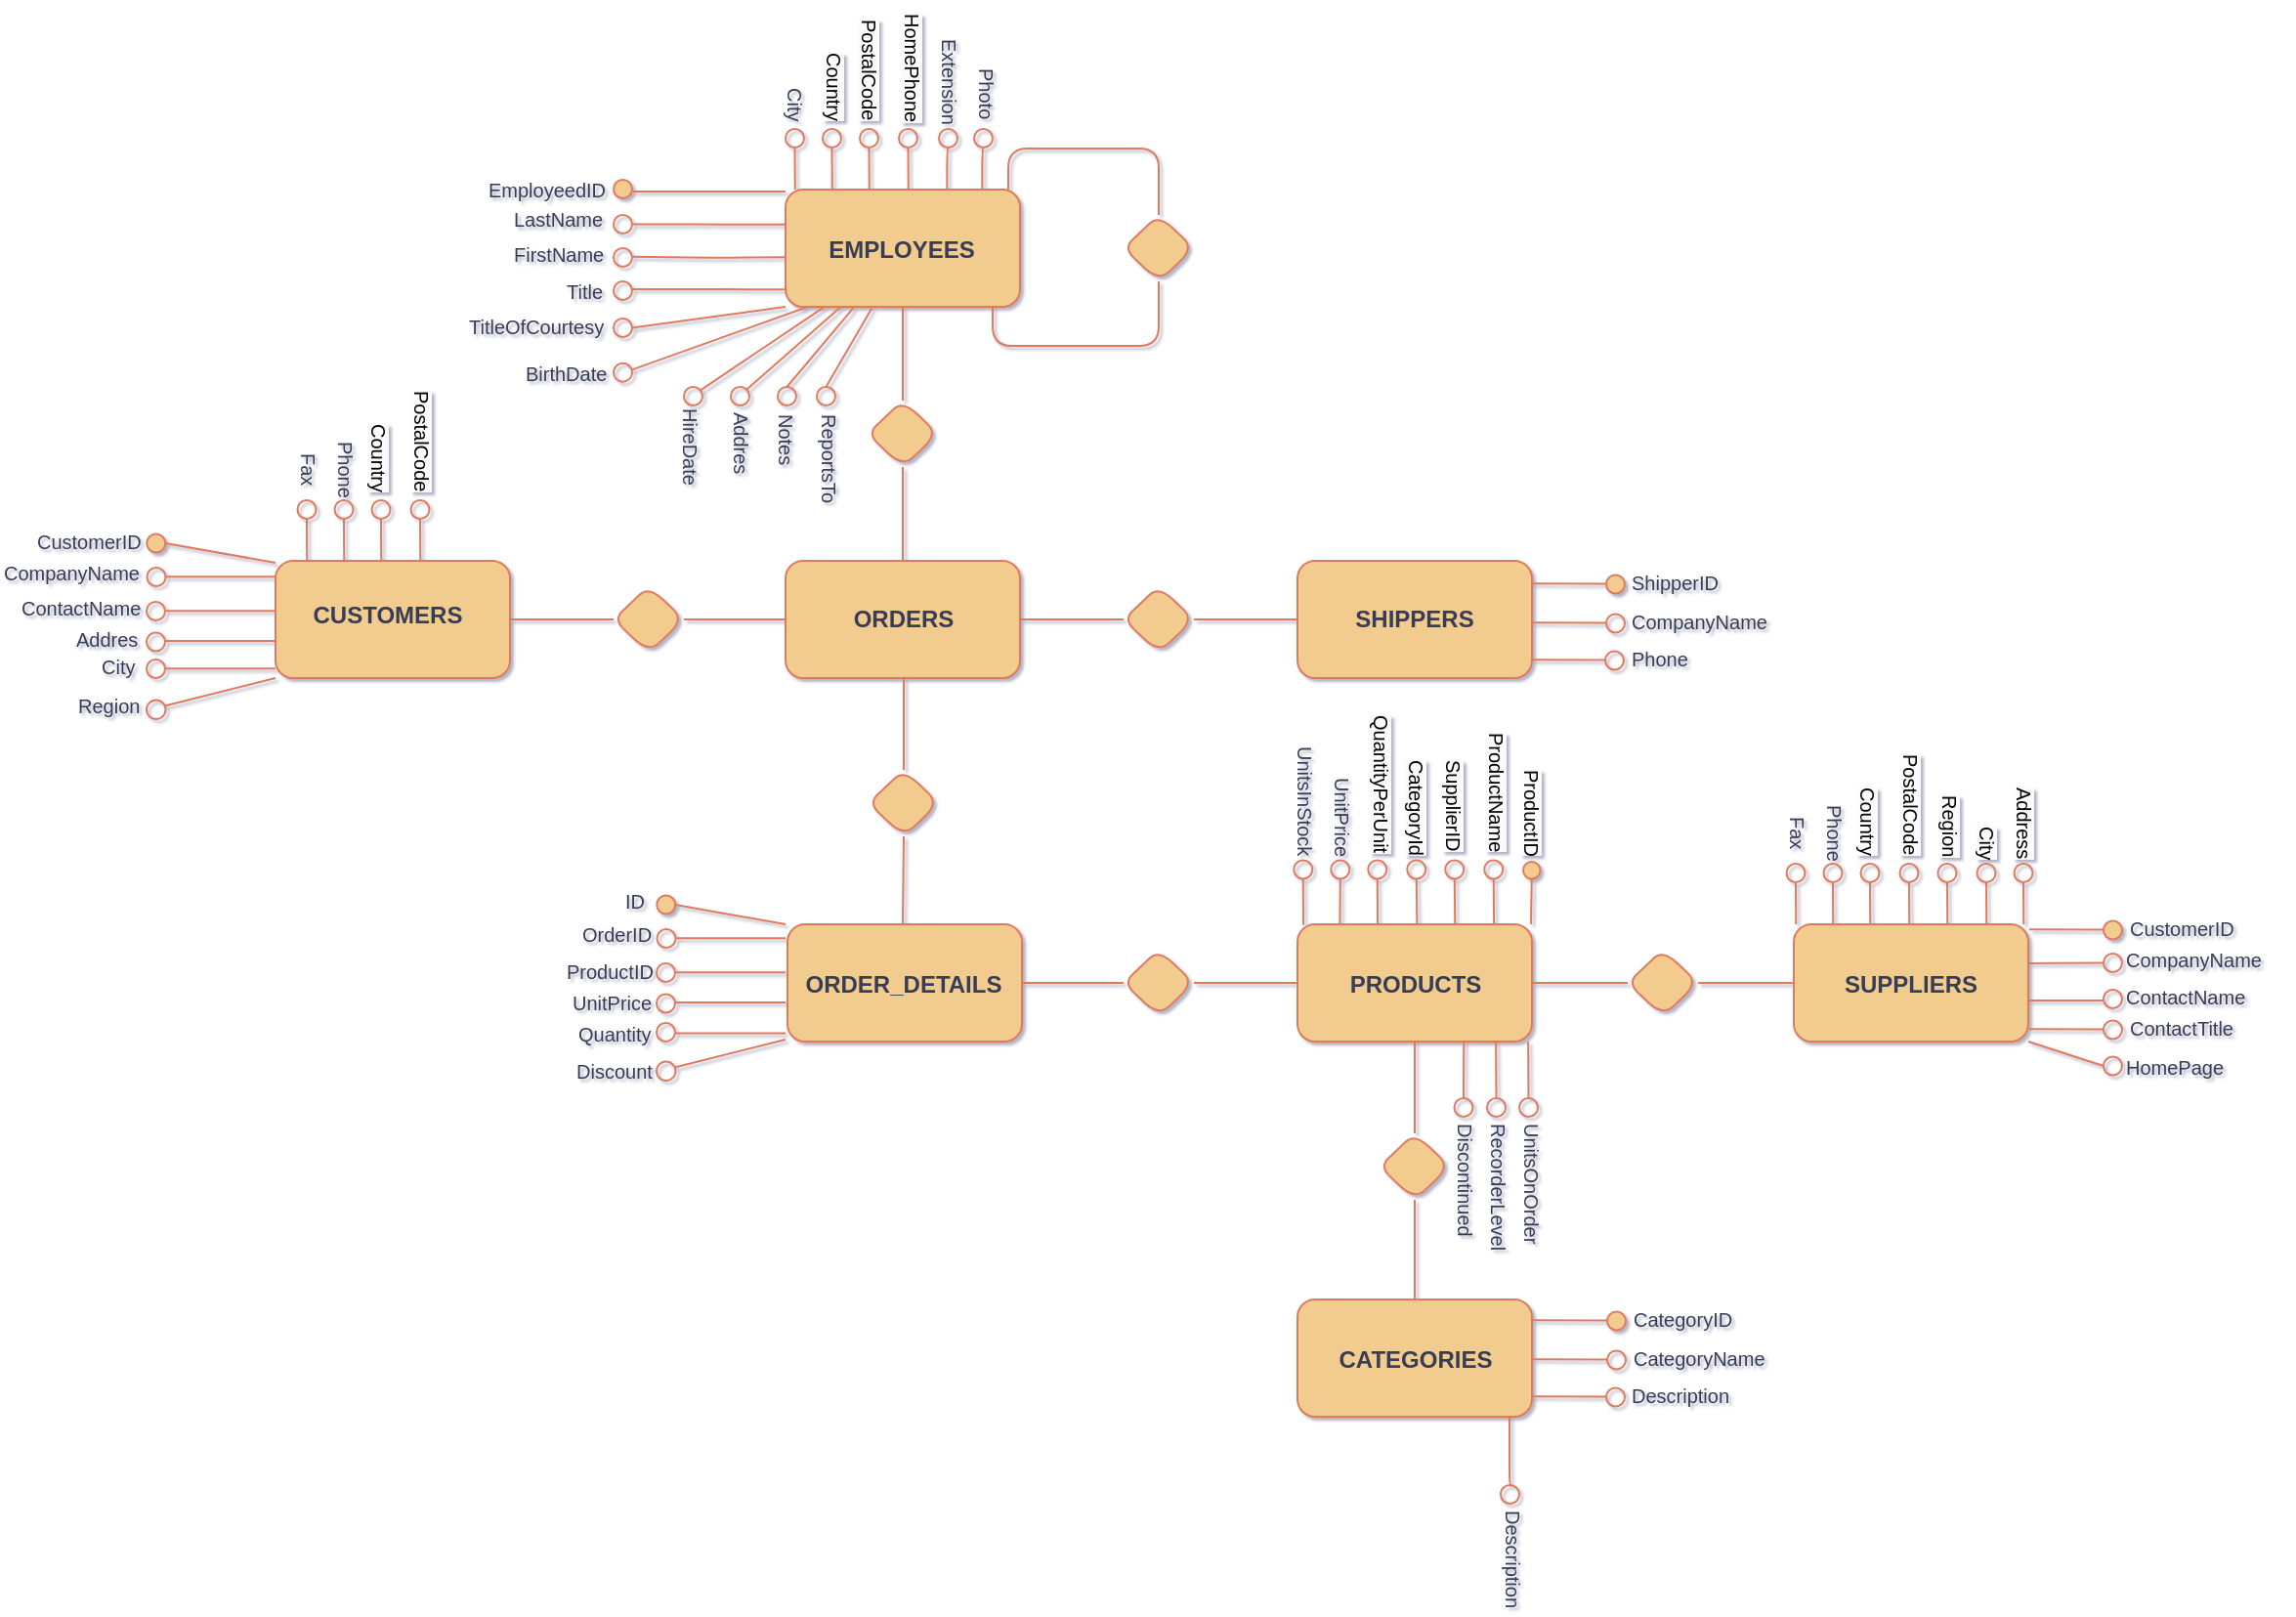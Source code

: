 <mxfile version="26.1.3">
  <diagram name="Page-1" id="pQnD01qU-HlEuqFlN4Ag">
    <mxGraphModel dx="3430" dy="2144" grid="0" gridSize="10" guides="1" tooltips="1" connect="1" arrows="1" fold="1" page="1" pageScale="1" pageWidth="850" pageHeight="1100" math="0" shadow="1">
      <root>
        <mxCell id="0" />
        <mxCell id="1" parent="0" />
        <mxCell id="7YxMxe-Lc4dA9CEWsSv--2" value="" style="rounded=1;whiteSpace=wrap;html=1;fillColor=#F2CC8F;fontColor=#393C56;strokeColor=#E07A5F;labelBackgroundColor=none;" parent="1" vertex="1">
          <mxGeometry x="17" y="243" width="120" height="60" as="geometry" />
        </mxCell>
        <mxCell id="7YxMxe-Lc4dA9CEWsSv--5" style="edgeStyle=orthogonalEdgeStyle;rounded=1;orthogonalLoop=1;jettySize=auto;html=1;exitX=1;exitY=0.5;exitDx=0;exitDy=0;entryX=0;entryY=0.5;entryDx=0;entryDy=0;endArrow=none;startFill=0;labelBackgroundColor=none;strokeColor=#E07A5F;fontColor=default;" parent="1" source="7YxMxe-Lc4dA9CEWsSv--2" target="7YxMxe-Lc4dA9CEWsSv--4" edge="1">
          <mxGeometry relative="1" as="geometry" />
        </mxCell>
        <mxCell id="7YxMxe-Lc4dA9CEWsSv--3" value="&lt;b&gt;CUSTOMERS&lt;/b&gt;" style="text;html=1;align=center;verticalAlign=middle;whiteSpace=wrap;rounded=1;labelBackgroundColor=none;fontColor=#393C56;" parent="1" vertex="1">
          <mxGeometry x="18" y="244" width="113" height="53" as="geometry" />
        </mxCell>
        <mxCell id="7YxMxe-Lc4dA9CEWsSv--4" value="" style="rhombus;whiteSpace=wrap;html=1;fillColor=#F2CC8F;strokeColor=#E07A5F;fontColor=#393C56;rounded=1;labelBackgroundColor=none;" parent="1" vertex="1">
          <mxGeometry x="190" y="256" width="36" height="34" as="geometry" />
        </mxCell>
        <mxCell id="7YxMxe-Lc4dA9CEWsSv--6" value="" style="rounded=1;whiteSpace=wrap;html=1;fillColor=#F2CC8F;fontColor=#393C56;strokeColor=#E07A5F;labelBackgroundColor=none;" parent="1" vertex="1">
          <mxGeometry x="278" y="243" width="120" height="60" as="geometry" />
        </mxCell>
        <mxCell id="7YxMxe-Lc4dA9CEWsSv--7" style="edgeStyle=orthogonalEdgeStyle;rounded=1;orthogonalLoop=1;jettySize=auto;html=1;entryX=0;entryY=0.5;entryDx=0;entryDy=0;endArrow=none;startFill=0;exitX=1;exitY=0.5;exitDx=0;exitDy=0;labelBackgroundColor=none;strokeColor=#E07A5F;fontColor=default;" parent="1" source="7YxMxe-Lc4dA9CEWsSv--6" target="7YxMxe-Lc4dA9CEWsSv--9" edge="1">
          <mxGeometry relative="1" as="geometry">
            <mxPoint x="472" y="389" as="sourcePoint" />
          </mxGeometry>
        </mxCell>
        <mxCell id="7YxMxe-Lc4dA9CEWsSv--22" style="edgeStyle=orthogonalEdgeStyle;rounded=1;orthogonalLoop=1;jettySize=auto;html=1;entryX=0.5;entryY=0;entryDx=0;entryDy=0;exitX=0.5;exitY=1;exitDx=0;exitDy=0;endArrow=none;startFill=0;labelBackgroundColor=none;strokeColor=#E07A5F;fontColor=default;" parent="1" edge="1">
          <mxGeometry relative="1" as="geometry">
            <mxPoint x="338.5" y="303" as="sourcePoint" />
            <mxPoint x="338.5" y="350" as="targetPoint" />
          </mxGeometry>
        </mxCell>
        <mxCell id="7YxMxe-Lc4dA9CEWsSv--8" value="&lt;b&gt;ORDERS&lt;/b&gt;" style="text;html=1;align=center;verticalAlign=middle;whiteSpace=wrap;rounded=1;labelBackgroundColor=none;fontColor=#393C56;" parent="1" vertex="1">
          <mxGeometry x="279" y="244" width="119" height="58" as="geometry" />
        </mxCell>
        <mxCell id="7YxMxe-Lc4dA9CEWsSv--9" value="" style="rhombus;whiteSpace=wrap;html=1;fillColor=#F2CC8F;strokeColor=#E07A5F;fontColor=#393C56;rounded=1;labelBackgroundColor=none;" parent="1" vertex="1">
          <mxGeometry x="451" y="256" width="36" height="34" as="geometry" />
        </mxCell>
        <mxCell id="7YxMxe-Lc4dA9CEWsSv--11" style="edgeStyle=orthogonalEdgeStyle;rounded=1;orthogonalLoop=1;jettySize=auto;html=1;exitX=1;exitY=0.5;exitDx=0;exitDy=0;endArrow=none;startFill=0;strokeWidth=1;endSize=6;labelBackgroundColor=none;strokeColor=#E07A5F;fontColor=default;" parent="1" source="7YxMxe-Lc4dA9CEWsSv--4" edge="1">
          <mxGeometry relative="1" as="geometry">
            <mxPoint x="231" y="276" as="sourcePoint" />
            <mxPoint x="278" y="273" as="targetPoint" />
          </mxGeometry>
        </mxCell>
        <mxCell id="7YxMxe-Lc4dA9CEWsSv--12" value="" style="rounded=1;whiteSpace=wrap;html=1;fillColor=#F2CC8F;fontColor=#393C56;strokeColor=#E07A5F;labelBackgroundColor=none;" parent="1" vertex="1">
          <mxGeometry x="540" y="243" width="120" height="60" as="geometry" />
        </mxCell>
        <mxCell id="7YxMxe-Lc4dA9CEWsSv--13" style="edgeStyle=orthogonalEdgeStyle;rounded=1;orthogonalLoop=1;jettySize=auto;html=1;exitX=1;exitY=0.5;exitDx=0;exitDy=0;endArrow=none;startFill=0;entryX=0;entryY=0.5;entryDx=0;entryDy=0;labelBackgroundColor=none;strokeColor=#E07A5F;fontColor=default;" parent="1" source="7YxMxe-Lc4dA9CEWsSv--9" target="7YxMxe-Lc4dA9CEWsSv--12" edge="1">
          <mxGeometry relative="1" as="geometry">
            <mxPoint x="497" y="321" as="targetPoint" />
          </mxGeometry>
        </mxCell>
        <mxCell id="7YxMxe-Lc4dA9CEWsSv--14" value="&lt;b&gt;SHIPPERS&lt;/b&gt;" style="text;html=1;align=center;verticalAlign=middle;whiteSpace=wrap;rounded=1;labelBackgroundColor=none;fontColor=#393C56;" parent="1" vertex="1">
          <mxGeometry x="539.5" y="244" width="120" height="58" as="geometry" />
        </mxCell>
        <mxCell id="7YxMxe-Lc4dA9CEWsSv--56" style="edgeStyle=orthogonalEdgeStyle;rounded=1;orthogonalLoop=1;jettySize=auto;html=1;exitX=0.5;exitY=1;exitDx=0;exitDy=0;entryX=0.5;entryY=0;entryDx=0;entryDy=0;endArrow=none;startFill=0;labelBackgroundColor=none;strokeColor=#E07A5F;fontColor=default;" parent="1" source="7YxMxe-Lc4dA9CEWsSv--15" target="7YxMxe-Lc4dA9CEWsSv--6" edge="1">
          <mxGeometry relative="1" as="geometry">
            <mxPoint x="318" y="195" as="sourcePoint" />
            <mxPoint x="318.5" y="244" as="targetPoint" />
            <Array as="points">
              <mxPoint x="338" y="226" />
              <mxPoint x="338" y="226" />
            </Array>
          </mxGeometry>
        </mxCell>
        <mxCell id="7YxMxe-Lc4dA9CEWsSv--57" style="edgeStyle=orthogonalEdgeStyle;rounded=1;orthogonalLoop=1;jettySize=auto;html=1;exitX=0.5;exitY=0;exitDx=0;exitDy=0;endArrow=none;startFill=0;entryX=0.5;entryY=1;entryDx=0;entryDy=0;labelBackgroundColor=none;strokeColor=#E07A5F;fontColor=default;" parent="1" source="7YxMxe-Lc4dA9CEWsSv--15" target="7YxMxe-Lc4dA9CEWsSv--52" edge="1">
          <mxGeometry relative="1" as="geometry">
            <mxPoint x="356" y="141" as="targetPoint" />
          </mxGeometry>
        </mxCell>
        <mxCell id="7YxMxe-Lc4dA9CEWsSv--15" value="" style="rhombus;whiteSpace=wrap;html=1;fillColor=#F2CC8F;strokeColor=#E07A5F;fontColor=#393C56;rounded=1;labelBackgroundColor=none;" parent="1" vertex="1">
          <mxGeometry x="320" y="161" width="36" height="34" as="geometry" />
        </mxCell>
        <mxCell id="7YxMxe-Lc4dA9CEWsSv--17" value="" style="rounded=1;whiteSpace=wrap;html=1;fillColor=#F2CC8F;fontColor=#393C56;strokeColor=#E07A5F;labelBackgroundColor=none;" parent="1" vertex="1">
          <mxGeometry x="279" y="429" width="120" height="60" as="geometry" />
        </mxCell>
        <mxCell id="7YxMxe-Lc4dA9CEWsSv--31" style="edgeStyle=orthogonalEdgeStyle;rounded=1;orthogonalLoop=1;jettySize=auto;html=1;exitX=1;exitY=0.5;exitDx=0;exitDy=0;entryX=0;entryY=0.5;entryDx=0;entryDy=0;endArrow=none;startFill=0;labelBackgroundColor=none;strokeColor=#E07A5F;fontColor=default;" parent="1" source="7YxMxe-Lc4dA9CEWsSv--17" target="7YxMxe-Lc4dA9CEWsSv--29" edge="1">
          <mxGeometry relative="1" as="geometry" />
        </mxCell>
        <mxCell id="7YxMxe-Lc4dA9CEWsSv--18" value="&lt;b&gt;ORDER_DETAILS&lt;/b&gt;" style="text;html=1;align=center;verticalAlign=middle;whiteSpace=wrap;rounded=1;labelBackgroundColor=none;fontColor=#393C56;" parent="1" vertex="1">
          <mxGeometry x="279" y="431" width="119" height="58" as="geometry" />
        </mxCell>
        <mxCell id="7YxMxe-Lc4dA9CEWsSv--20" value="" style="rhombus;whiteSpace=wrap;html=1;fillColor=#F2CC8F;strokeColor=#E07A5F;fontColor=#393C56;rounded=1;labelBackgroundColor=none;" parent="1" vertex="1">
          <mxGeometry x="320.5" y="350" width="36" height="34" as="geometry" />
        </mxCell>
        <mxCell id="7YxMxe-Lc4dA9CEWsSv--49" style="edgeStyle=orthogonalEdgeStyle;rounded=1;orthogonalLoop=1;jettySize=auto;html=1;exitX=1;exitY=0.5;exitDx=0;exitDy=0;entryX=0;entryY=0.5;entryDx=0;entryDy=0;endArrow=none;startFill=0;labelBackgroundColor=none;strokeColor=#E07A5F;fontColor=default;" parent="1" source="7YxMxe-Lc4dA9CEWsSv--24" target="7YxMxe-Lc4dA9CEWsSv--40" edge="1">
          <mxGeometry relative="1" as="geometry" />
        </mxCell>
        <mxCell id="7YxMxe-Lc4dA9CEWsSv--24" value="" style="rounded=1;whiteSpace=wrap;html=1;fillColor=#F2CC8F;fontColor=#393C56;strokeColor=#E07A5F;labelBackgroundColor=none;" parent="1" vertex="1">
          <mxGeometry x="540" y="429" width="120" height="60" as="geometry" />
        </mxCell>
        <mxCell id="7YxMxe-Lc4dA9CEWsSv--25" value="&lt;b&gt;PRODUCTS&lt;/b&gt;" style="text;html=1;align=center;verticalAlign=middle;whiteSpace=wrap;rounded=1;labelBackgroundColor=none;fontColor=#393C56;" parent="1" vertex="1">
          <mxGeometry x="544.5" y="431" width="111" height="58" as="geometry" />
        </mxCell>
        <mxCell id="7YxMxe-Lc4dA9CEWsSv--29" value="" style="rhombus;whiteSpace=wrap;html=1;fillColor=#F2CC8F;strokeColor=#E07A5F;fontColor=#393C56;rounded=1;labelBackgroundColor=none;" parent="1" vertex="1">
          <mxGeometry x="451" y="442" width="36" height="34" as="geometry" />
        </mxCell>
        <mxCell id="7YxMxe-Lc4dA9CEWsSv--30" style="edgeStyle=orthogonalEdgeStyle;rounded=1;orthogonalLoop=1;jettySize=auto;html=1;exitX=1;exitY=0.5;exitDx=0;exitDy=0;endArrow=none;startFill=0;entryX=0;entryY=0.5;entryDx=0;entryDy=0;labelBackgroundColor=none;strokeColor=#E07A5F;fontColor=default;" parent="1" source="7YxMxe-Lc4dA9CEWsSv--29" edge="1">
          <mxGeometry relative="1" as="geometry">
            <mxPoint x="540" y="459" as="targetPoint" />
          </mxGeometry>
        </mxCell>
        <mxCell id="7YxMxe-Lc4dA9CEWsSv--32" value="" style="rounded=1;whiteSpace=wrap;html=1;fillColor=#F2CC8F;fontColor=#393C56;strokeColor=#E07A5F;labelBackgroundColor=none;" parent="1" vertex="1">
          <mxGeometry x="540" y="621" width="120" height="60" as="geometry" />
        </mxCell>
        <mxCell id="7YxMxe-Lc4dA9CEWsSv--33" value="&lt;b&gt;CATEGORIES&lt;/b&gt;" style="text;html=1;align=center;verticalAlign=middle;whiteSpace=wrap;rounded=1;labelBackgroundColor=none;fontColor=#393C56;" parent="1" vertex="1">
          <mxGeometry x="540.5" y="623" width="119" height="58" as="geometry" />
        </mxCell>
        <mxCell id="7YxMxe-Lc4dA9CEWsSv--34" style="edgeStyle=orthogonalEdgeStyle;rounded=1;orthogonalLoop=1;jettySize=auto;html=1;entryX=0.5;entryY=0;entryDx=0;entryDy=0;exitX=0.5;exitY=1;exitDx=0;exitDy=0;endArrow=none;startFill=0;labelBackgroundColor=none;strokeColor=#E07A5F;fontColor=default;" parent="1" edge="1">
          <mxGeometry relative="1" as="geometry">
            <mxPoint x="600" y="489" as="sourcePoint" />
            <mxPoint x="600" y="536" as="targetPoint" />
          </mxGeometry>
        </mxCell>
        <mxCell id="7YxMxe-Lc4dA9CEWsSv--38" style="edgeStyle=orthogonalEdgeStyle;rounded=1;orthogonalLoop=1;jettySize=auto;html=1;exitX=0.5;exitY=1;exitDx=0;exitDy=0;entryX=0.5;entryY=0;entryDx=0;entryDy=0;endArrow=none;startFill=0;labelBackgroundColor=none;strokeColor=#E07A5F;fontColor=default;" parent="1" source="7YxMxe-Lc4dA9CEWsSv--35" target="7YxMxe-Lc4dA9CEWsSv--32" edge="1">
          <mxGeometry relative="1" as="geometry" />
        </mxCell>
        <mxCell id="7YxMxe-Lc4dA9CEWsSv--35" value="" style="rhombus;whiteSpace=wrap;html=1;fillColor=#F2CC8F;strokeColor=#E07A5F;fontColor=#393C56;rounded=1;labelBackgroundColor=none;" parent="1" vertex="1">
          <mxGeometry x="582" y="536" width="36" height="34" as="geometry" />
        </mxCell>
        <mxCell id="7YxMxe-Lc4dA9CEWsSv--40" value="" style="rhombus;whiteSpace=wrap;html=1;fillColor=#F2CC8F;strokeColor=#E07A5F;fontColor=#393C56;rounded=1;labelBackgroundColor=none;" parent="1" vertex="1">
          <mxGeometry x="709" y="442" width="36" height="34" as="geometry" />
        </mxCell>
        <mxCell id="7YxMxe-Lc4dA9CEWsSv--41" value="" style="rounded=1;whiteSpace=wrap;html=1;fillColor=#F2CC8F;fontColor=#393C56;strokeColor=#E07A5F;labelBackgroundColor=none;" parent="1" vertex="1">
          <mxGeometry x="794" y="429" width="120" height="60" as="geometry" />
        </mxCell>
        <mxCell id="7YxMxe-Lc4dA9CEWsSv--43" value="&lt;b&gt;SUPPLIERS&lt;/b&gt;" style="text;html=1;align=center;verticalAlign=middle;whiteSpace=wrap;rounded=1;labelBackgroundColor=none;fontColor=#393C56;" parent="1" vertex="1">
          <mxGeometry x="794" y="431" width="120" height="58" as="geometry" />
        </mxCell>
        <mxCell id="7YxMxe-Lc4dA9CEWsSv--51" style="edgeStyle=orthogonalEdgeStyle;rounded=1;orthogonalLoop=1;jettySize=auto;html=1;endArrow=none;startFill=0;exitX=1;exitY=0.5;exitDx=0;exitDy=0;entryX=0;entryY=0.5;entryDx=0;entryDy=0;labelBackgroundColor=none;strokeColor=#E07A5F;fontColor=default;" parent="1" source="7YxMxe-Lc4dA9CEWsSv--40" target="7YxMxe-Lc4dA9CEWsSv--41" edge="1">
          <mxGeometry relative="1" as="geometry">
            <mxPoint x="752" y="460" as="sourcePoint" />
            <mxPoint x="763" y="429" as="targetPoint" />
          </mxGeometry>
        </mxCell>
        <mxCell id="7YxMxe-Lc4dA9CEWsSv--52" value="" style="rounded=1;whiteSpace=wrap;html=1;fillColor=#F2CC8F;fontColor=#393C56;strokeColor=#E07A5F;labelBackgroundColor=none;" parent="1" vertex="1">
          <mxGeometry x="278" y="53" width="120" height="60" as="geometry" />
        </mxCell>
        <mxCell id="7YxMxe-Lc4dA9CEWsSv--53" value="&lt;b&gt;EMPLOYEES&lt;/b&gt;" style="text;html=1;align=center;verticalAlign=middle;whiteSpace=wrap;rounded=1;labelBackgroundColor=none;fontColor=#393C56;" parent="1" vertex="1">
          <mxGeometry x="278" y="54" width="119" height="59" as="geometry" />
        </mxCell>
        <mxCell id="7YxMxe-Lc4dA9CEWsSv--54" style="edgeStyle=orthogonalEdgeStyle;rounded=1;orthogonalLoop=1;jettySize=auto;html=1;entryX=0.5;entryY=0;entryDx=0;entryDy=0;endArrow=none;startFill=0;exitX=0.5;exitY=1;exitDx=0;exitDy=0;labelBackgroundColor=none;strokeColor=#E07A5F;fontColor=default;" parent="1" source="7YxMxe-Lc4dA9CEWsSv--20" edge="1">
          <mxGeometry relative="1" as="geometry">
            <mxPoint x="366" y="403" as="sourcePoint" />
            <mxPoint x="338" y="429" as="targetPoint" />
          </mxGeometry>
        </mxCell>
        <mxCell id="7YxMxe-Lc4dA9CEWsSv--59" style="edgeStyle=orthogonalEdgeStyle;rounded=1;orthogonalLoop=1;jettySize=auto;html=1;exitX=0.5;exitY=1;exitDx=0;exitDy=0;endArrow=none;startFill=0;labelBackgroundColor=none;strokeColor=#E07A5F;fontColor=default;" parent="1" source="7YxMxe-Lc4dA9CEWsSv--58" edge="1">
          <mxGeometry relative="1" as="geometry">
            <mxPoint x="384" y="113" as="targetPoint" />
            <Array as="points">
              <mxPoint x="469" y="133" />
              <mxPoint x="384" y="133" />
              <mxPoint x="384" y="113" />
            </Array>
          </mxGeometry>
        </mxCell>
        <mxCell id="7YxMxe-Lc4dA9CEWsSv--61" style="edgeStyle=orthogonalEdgeStyle;rounded=1;orthogonalLoop=1;jettySize=auto;html=1;exitX=0.5;exitY=0;exitDx=0;exitDy=0;endArrow=none;startFill=0;labelBackgroundColor=none;strokeColor=#E07A5F;fontColor=default;" parent="1" edge="1">
          <mxGeometry relative="1" as="geometry">
            <mxPoint x="469" y="66" as="sourcePoint" />
            <mxPoint x="392" y="53" as="targetPoint" />
            <Array as="points">
              <mxPoint x="469" y="32" />
              <mxPoint x="392" y="32" />
              <mxPoint x="392" y="53" />
            </Array>
          </mxGeometry>
        </mxCell>
        <mxCell id="7YxMxe-Lc4dA9CEWsSv--58" value="" style="rhombus;whiteSpace=wrap;html=1;fillColor=#F2CC8F;strokeColor=#E07A5F;fontColor=#393C56;rounded=1;labelBackgroundColor=none;" parent="1" vertex="1">
          <mxGeometry x="451" y="66" width="36" height="34" as="geometry" />
        </mxCell>
        <mxCell id="pfHl_D0cqqhMRKBY-0s6-2" style="edgeStyle=orthogonalEdgeStyle;rounded=1;orthogonalLoop=1;jettySize=auto;html=1;exitX=1;exitY=0.5;exitDx=0;exitDy=0;endArrow=none;startFill=0;labelBackgroundColor=none;strokeColor=#E07A5F;fontColor=default;" parent="1" edge="1">
          <mxGeometry relative="1" as="geometry">
            <mxPoint x="698" y="255" as="targetPoint" />
            <mxPoint x="660" y="254.66" as="sourcePoint" />
          </mxGeometry>
        </mxCell>
        <mxCell id="pfHl_D0cqqhMRKBY-0s6-3" value="" style="ellipse;whiteSpace=wrap;html=1;aspect=fixed;fillStyle=auto;fillColor=#F2CC8F;rounded=1;labelBackgroundColor=none;strokeColor=#E07A5F;fontColor=#393C56;" parent="1" vertex="1">
          <mxGeometry x="698" y="250.25" width="9.5" height="9.5" as="geometry" />
        </mxCell>
        <mxCell id="pfHl_D0cqqhMRKBY-0s6-4" value="&lt;font style=&quot;font-size: 10px;&quot;&gt;ShipperID&lt;/font&gt;" style="text;html=1;align=left;verticalAlign=middle;whiteSpace=wrap;rounded=1;labelBackgroundColor=none;fontColor=#393C56;" parent="1" vertex="1">
          <mxGeometry x="709" y="244" width="55" height="20" as="geometry" />
        </mxCell>
        <mxCell id="pfHl_D0cqqhMRKBY-0s6-7" style="edgeStyle=orthogonalEdgeStyle;rounded=1;orthogonalLoop=1;jettySize=auto;html=1;exitX=1;exitY=0.5;exitDx=0;exitDy=0;endArrow=none;startFill=0;labelBackgroundColor=none;strokeColor=#E07A5F;fontColor=default;" parent="1" edge="1">
          <mxGeometry relative="1" as="geometry">
            <mxPoint x="698" y="275" as="targetPoint" />
            <mxPoint x="660" y="274.66" as="sourcePoint" />
          </mxGeometry>
        </mxCell>
        <mxCell id="pfHl_D0cqqhMRKBY-0s6-8" value="" style="ellipse;whiteSpace=wrap;html=1;aspect=fixed;fillStyle=auto;fillColor=none;rounded=1;labelBackgroundColor=none;strokeColor=#E07A5F;fontColor=#393C56;" parent="1" vertex="1">
          <mxGeometry x="698" y="270.25" width="9.5" height="9.5" as="geometry" />
        </mxCell>
        <mxCell id="pfHl_D0cqqhMRKBY-0s6-9" value="&lt;font style=&quot;font-size: 10px;&quot;&gt;CompanyName&lt;/font&gt;" style="text;html=1;align=left;verticalAlign=middle;whiteSpace=wrap;rounded=1;labelBackgroundColor=none;fontColor=#393C56;" parent="1" vertex="1">
          <mxGeometry x="709" y="264" width="83" height="20" as="geometry" />
        </mxCell>
        <mxCell id="pfHl_D0cqqhMRKBY-0s6-10" style="edgeStyle=orthogonalEdgeStyle;rounded=1;orthogonalLoop=1;jettySize=auto;html=1;exitX=1;exitY=0.5;exitDx=0;exitDy=0;endArrow=none;startFill=0;labelBackgroundColor=none;strokeColor=#E07A5F;fontColor=default;" parent="1" edge="1">
          <mxGeometry relative="1" as="geometry">
            <mxPoint x="697.5" y="294" as="targetPoint" />
            <mxPoint x="659.5" y="293.66" as="sourcePoint" />
          </mxGeometry>
        </mxCell>
        <mxCell id="pfHl_D0cqqhMRKBY-0s6-11" value="" style="ellipse;whiteSpace=wrap;html=1;aspect=fixed;fillStyle=auto;fillColor=none;rounded=1;labelBackgroundColor=none;strokeColor=#E07A5F;fontColor=#393C56;" parent="1" vertex="1">
          <mxGeometry x="697.5" y="289.25" width="9.5" height="9.5" as="geometry" />
        </mxCell>
        <mxCell id="pfHl_D0cqqhMRKBY-0s6-12" value="&lt;font style=&quot;font-size: 10px;&quot;&gt;Phone&lt;/font&gt;" style="text;html=1;align=left;verticalAlign=middle;whiteSpace=wrap;rounded=1;labelBackgroundColor=none;fontColor=#393C56;" parent="1" vertex="1">
          <mxGeometry x="708.5" y="283" width="83" height="20" as="geometry" />
        </mxCell>
        <mxCell id="SrtwPpC1gsoqzBfQOtsC-4" style="edgeStyle=orthogonalEdgeStyle;rounded=1;orthogonalLoop=1;jettySize=auto;html=1;exitX=1;exitY=0.5;exitDx=0;exitDy=0;endArrow=none;startFill=0;labelBackgroundColor=none;strokeColor=#E07A5F;fontColor=default;" edge="1" parent="1">
          <mxGeometry relative="1" as="geometry">
            <mxPoint x="698.5" y="632" as="targetPoint" />
            <mxPoint x="660.5" y="631.66" as="sourcePoint" />
          </mxGeometry>
        </mxCell>
        <mxCell id="SrtwPpC1gsoqzBfQOtsC-5" value="" style="ellipse;whiteSpace=wrap;html=1;aspect=fixed;fillStyle=auto;fillColor=#F2CC8F;rounded=1;labelBackgroundColor=none;strokeColor=#E07A5F;fontColor=#393C56;" vertex="1" parent="1">
          <mxGeometry x="698.5" y="627.25" width="9.5" height="9.5" as="geometry" />
        </mxCell>
        <mxCell id="SrtwPpC1gsoqzBfQOtsC-6" value="&lt;font style=&quot;font-size: 10px;&quot;&gt;CategoryID&lt;/font&gt;" style="text;html=1;align=left;verticalAlign=middle;whiteSpace=wrap;rounded=1;labelBackgroundColor=none;fontColor=#393C56;" vertex="1" parent="1">
          <mxGeometry x="709.5" y="621" width="55" height="20" as="geometry" />
        </mxCell>
        <mxCell id="SrtwPpC1gsoqzBfQOtsC-7" style="edgeStyle=orthogonalEdgeStyle;rounded=1;orthogonalLoop=1;jettySize=auto;html=1;exitX=1;exitY=0.5;exitDx=0;exitDy=0;endArrow=none;startFill=0;labelBackgroundColor=none;strokeColor=#E07A5F;fontColor=default;" edge="1" parent="1">
          <mxGeometry relative="1" as="geometry">
            <mxPoint x="698.5" y="652" as="targetPoint" />
            <mxPoint x="660.5" y="651.66" as="sourcePoint" />
          </mxGeometry>
        </mxCell>
        <mxCell id="SrtwPpC1gsoqzBfQOtsC-8" value="" style="ellipse;whiteSpace=wrap;html=1;aspect=fixed;fillStyle=auto;fillColor=none;rounded=1;labelBackgroundColor=none;strokeColor=#E07A5F;fontColor=#393C56;" vertex="1" parent="1">
          <mxGeometry x="698.5" y="647.25" width="9.5" height="9.5" as="geometry" />
        </mxCell>
        <mxCell id="SrtwPpC1gsoqzBfQOtsC-9" value="&lt;font style=&quot;font-size: 10px;&quot;&gt;CategoryName&lt;/font&gt;" style="text;html=1;align=left;verticalAlign=middle;whiteSpace=wrap;rounded=1;labelBackgroundColor=none;fontColor=#393C56;" vertex="1" parent="1">
          <mxGeometry x="709.5" y="641" width="83" height="20" as="geometry" />
        </mxCell>
        <mxCell id="SrtwPpC1gsoqzBfQOtsC-10" style="edgeStyle=orthogonalEdgeStyle;rounded=1;orthogonalLoop=1;jettySize=auto;html=1;exitX=1;exitY=0.5;exitDx=0;exitDy=0;endArrow=none;startFill=0;labelBackgroundColor=none;strokeColor=#E07A5F;fontColor=default;" edge="1" parent="1">
          <mxGeometry relative="1" as="geometry">
            <mxPoint x="698" y="671" as="targetPoint" />
            <mxPoint x="660" y="670.66" as="sourcePoint" />
          </mxGeometry>
        </mxCell>
        <mxCell id="SrtwPpC1gsoqzBfQOtsC-11" value="" style="ellipse;whiteSpace=wrap;html=1;aspect=fixed;fillStyle=auto;fillColor=none;rounded=1;labelBackgroundColor=none;strokeColor=#E07A5F;fontColor=#393C56;" vertex="1" parent="1">
          <mxGeometry x="698" y="666.25" width="9.5" height="9.5" as="geometry" />
        </mxCell>
        <mxCell id="SrtwPpC1gsoqzBfQOtsC-12" value="&lt;font style=&quot;font-size: 10px;&quot;&gt;Description&lt;/font&gt;" style="text;html=1;align=left;verticalAlign=middle;whiteSpace=wrap;rounded=1;labelBackgroundColor=none;fontColor=#393C56;" vertex="1" parent="1">
          <mxGeometry x="709" y="660" width="83" height="20" as="geometry" />
        </mxCell>
        <mxCell id="SrtwPpC1gsoqzBfQOtsC-21" value="" style="ellipse;whiteSpace=wrap;html=1;aspect=fixed;fillStyle=auto;fillColor=none;labelPosition=right;verticalLabelPosition=middle;align=left;verticalAlign=middle;textDirection=ltr;rounded=1;labelBackgroundColor=none;strokeColor=#E07A5F;fontColor=#393C56;" vertex="1" parent="1">
          <mxGeometry x="644" y="716" width="9.5" height="9.5" as="geometry" />
        </mxCell>
        <mxCell id="SrtwPpC1gsoqzBfQOtsC-22" style="edgeStyle=orthogonalEdgeStyle;rounded=1;orthogonalLoop=1;jettySize=auto;html=1;exitX=1;exitY=0.5;exitDx=0;exitDy=0;endArrow=none;startFill=0;labelBackgroundColor=none;strokeColor=#E07A5F;fontColor=default;" edge="1" parent="1">
          <mxGeometry relative="1" as="geometry">
            <mxPoint x="649.5" y="716.34" as="targetPoint" />
            <mxPoint x="648.5" y="681.0" as="sourcePoint" />
            <Array as="points">
              <mxPoint x="648.5" y="716.34" />
            </Array>
          </mxGeometry>
        </mxCell>
        <mxCell id="SrtwPpC1gsoqzBfQOtsC-24" value="" style="ellipse;whiteSpace=wrap;html=1;aspect=fixed;fillStyle=auto;fillColor=#F2CC8F;rounded=1;labelBackgroundColor=none;strokeColor=#E07A5F;fontColor=#393C56;" vertex="1" parent="1">
          <mxGeometry x="190" y="48" width="9.5" height="9.5" as="geometry" />
        </mxCell>
        <mxCell id="SrtwPpC1gsoqzBfQOtsC-25" value="&lt;font style=&quot;font-size: 10px;&quot;&gt;EmployeedID&lt;/font&gt;" style="text;html=1;align=left;verticalAlign=middle;whiteSpace=wrap;rounded=1;labelBackgroundColor=none;fontColor=#393C56;" vertex="1" parent="1">
          <mxGeometry x="124" y="42.75" width="55" height="20" as="geometry" />
        </mxCell>
        <mxCell id="SrtwPpC1gsoqzBfQOtsC-26" style="edgeStyle=orthogonalEdgeStyle;rounded=1;orthogonalLoop=1;jettySize=auto;html=1;exitX=1;exitY=0.5;exitDx=0;exitDy=0;endArrow=none;startFill=0;labelBackgroundColor=none;strokeColor=#E07A5F;fontColor=default;" edge="1" parent="1" source="SrtwPpC1gsoqzBfQOtsC-27">
          <mxGeometry relative="1" as="geometry">
            <mxPoint x="278" y="70.92" as="targetPoint" />
            <mxPoint x="240" y="70.58" as="sourcePoint" />
          </mxGeometry>
        </mxCell>
        <mxCell id="SrtwPpC1gsoqzBfQOtsC-27" value="" style="ellipse;whiteSpace=wrap;html=1;aspect=fixed;fillStyle=auto;fillColor=none;rounded=1;labelBackgroundColor=none;strokeColor=#E07A5F;fontColor=#393C56;" vertex="1" parent="1">
          <mxGeometry x="190" y="66" width="9.5" height="9.5" as="geometry" />
        </mxCell>
        <mxCell id="SrtwPpC1gsoqzBfQOtsC-28" value="&lt;font style=&quot;font-size: 10px;&quot;&gt;LastName&lt;/font&gt;" style="text;html=1;align=left;verticalAlign=middle;whiteSpace=wrap;rounded=1;labelBackgroundColor=none;fontColor=#393C56;" vertex="1" parent="1">
          <mxGeometry x="137" y="57.5" width="53" height="20" as="geometry" />
        </mxCell>
        <mxCell id="SrtwPpC1gsoqzBfQOtsC-29" style="edgeStyle=orthogonalEdgeStyle;rounded=1;orthogonalLoop=1;jettySize=auto;html=1;exitX=1;exitY=0.5;exitDx=0;exitDy=0;endArrow=none;startFill=0;labelBackgroundColor=none;strokeColor=#E07A5F;fontColor=default;" edge="1" parent="1">
          <mxGeometry relative="1" as="geometry">
            <mxPoint x="278" y="87.58" as="targetPoint" />
            <mxPoint x="199.5" y="87.41" as="sourcePoint" />
          </mxGeometry>
        </mxCell>
        <mxCell id="SrtwPpC1gsoqzBfQOtsC-30" value="" style="ellipse;whiteSpace=wrap;html=1;aspect=fixed;fillStyle=auto;fillColor=none;rounded=1;labelBackgroundColor=none;strokeColor=#E07A5F;fontColor=#393C56;" vertex="1" parent="1">
          <mxGeometry x="190" y="83" width="9.5" height="9.5" as="geometry" />
        </mxCell>
        <mxCell id="SrtwPpC1gsoqzBfQOtsC-31" value="&lt;font style=&quot;font-size: 10px;&quot;&gt;FirstName&lt;/font&gt;" style="text;html=1;align=left;verticalAlign=middle;whiteSpace=wrap;rounded=1;labelBackgroundColor=none;fontColor=#393C56;" vertex="1" parent="1">
          <mxGeometry x="137" y="75.5" width="36" height="20" as="geometry" />
        </mxCell>
        <mxCell id="SrtwPpC1gsoqzBfQOtsC-34" style="edgeStyle=orthogonalEdgeStyle;rounded=1;orthogonalLoop=1;jettySize=auto;html=1;exitX=1;exitY=0.5;exitDx=0;exitDy=0;endArrow=none;startFill=0;labelBackgroundColor=none;strokeColor=#E07A5F;fontColor=default;" edge="1" parent="1">
          <mxGeometry relative="1" as="geometry">
            <mxPoint x="278" y="104.17" as="targetPoint" />
            <mxPoint x="199.5" y="104" as="sourcePoint" />
            <Array as="points">
              <mxPoint x="238" y="104" />
            </Array>
          </mxGeometry>
        </mxCell>
        <mxCell id="SrtwPpC1gsoqzBfQOtsC-35" value="" style="ellipse;whiteSpace=wrap;html=1;aspect=fixed;fillStyle=auto;fillColor=none;rounded=1;labelBackgroundColor=none;strokeColor=#E07A5F;fontColor=#393C56;" vertex="1" parent="1">
          <mxGeometry x="190" y="100" width="9.5" height="9.5" as="geometry" />
        </mxCell>
        <mxCell id="SrtwPpC1gsoqzBfQOtsC-36" style="rounded=1;orthogonalLoop=1;jettySize=auto;html=1;exitX=1;exitY=0.5;exitDx=0;exitDy=0;endArrow=none;startFill=0;entryX=0;entryY=1;entryDx=0;entryDy=0;labelBackgroundColor=none;strokeColor=#E07A5F;fontColor=default;" edge="1" parent="1" source="SrtwPpC1gsoqzBfQOtsC-37" target="7YxMxe-Lc4dA9CEWsSv--53">
          <mxGeometry relative="1" as="geometry">
            <mxPoint x="278" y="127.92" as="targetPoint" />
            <mxPoint x="240" y="127.58" as="sourcePoint" />
          </mxGeometry>
        </mxCell>
        <mxCell id="SrtwPpC1gsoqzBfQOtsC-37" value="" style="ellipse;whiteSpace=wrap;html=1;aspect=fixed;fillStyle=auto;fillColor=none;rounded=1;labelBackgroundColor=none;strokeColor=#E07A5F;fontColor=#393C56;" vertex="1" parent="1">
          <mxGeometry x="190" y="119" width="9.5" height="9.5" as="geometry" />
        </mxCell>
        <mxCell id="SrtwPpC1gsoqzBfQOtsC-40" style="edgeStyle=orthogonalEdgeStyle;rounded=1;orthogonalLoop=1;jettySize=auto;html=1;endArrow=none;startFill=0;labelBackgroundColor=none;strokeColor=#E07A5F;fontColor=default;" edge="1" parent="1">
          <mxGeometry relative="1" as="geometry">
            <mxPoint x="278" y="54" as="targetPoint" />
            <mxPoint x="200" y="54" as="sourcePoint" />
          </mxGeometry>
        </mxCell>
        <mxCell id="SrtwPpC1gsoqzBfQOtsC-43" style="rounded=1;orthogonalLoop=1;jettySize=auto;html=1;endArrow=none;startFill=0;entryX=0.096;entryY=1.003;entryDx=0;entryDy=0;entryPerimeter=0;exitX=1;exitY=0;exitDx=0;exitDy=0;labelBackgroundColor=none;strokeColor=#E07A5F;fontColor=default;" edge="1" parent="1">
          <mxGeometry relative="1" as="geometry">
            <mxPoint x="289.424" y="112.997" as="targetPoint" />
            <mxPoint x="199.499" y="145.211" as="sourcePoint" />
          </mxGeometry>
        </mxCell>
        <mxCell id="SrtwPpC1gsoqzBfQOtsC-44" value="" style="ellipse;whiteSpace=wrap;html=1;aspect=fixed;fillStyle=auto;fillColor=none;rounded=1;labelBackgroundColor=none;strokeColor=#E07A5F;fontColor=#393C56;" vertex="1" parent="1">
          <mxGeometry x="190" y="141.82" width="9.5" height="9.5" as="geometry" />
        </mxCell>
        <mxCell id="SrtwPpC1gsoqzBfQOtsC-45" style="rounded=1;orthogonalLoop=1;jettySize=auto;html=1;exitX=1;exitY=0.5;exitDx=0;exitDy=0;endArrow=none;startFill=0;entryX=0.164;entryY=1.003;entryDx=0;entryDy=0;entryPerimeter=0;labelBackgroundColor=none;strokeColor=#E07A5F;fontColor=default;" edge="1" parent="1" target="7YxMxe-Lc4dA9CEWsSv--52">
          <mxGeometry relative="1" as="geometry">
            <mxPoint x="304.968" y="112.998" as="targetPoint" />
            <mxPoint x="234.0" y="156.04" as="sourcePoint" />
          </mxGeometry>
        </mxCell>
        <mxCell id="SrtwPpC1gsoqzBfQOtsC-46" value="" style="ellipse;whiteSpace=wrap;html=1;aspect=fixed;fillStyle=auto;fillColor=none;rounded=1;labelBackgroundColor=none;strokeColor=#E07A5F;fontColor=#393C56;" vertex="1" parent="1">
          <mxGeometry x="226" y="154" width="9.5" height="9.5" as="geometry" />
        </mxCell>
        <mxCell id="SrtwPpC1gsoqzBfQOtsC-47" style="rounded=1;orthogonalLoop=1;jettySize=auto;html=1;endArrow=none;startFill=0;entryX=0.238;entryY=1;entryDx=0;entryDy=0;entryPerimeter=0;exitX=1;exitY=0;exitDx=0;exitDy=0;labelBackgroundColor=none;strokeColor=#E07A5F;fontColor=default;" edge="1" parent="1" source="SrtwPpC1gsoqzBfQOtsC-48" target="7YxMxe-Lc4dA9CEWsSv--53">
          <mxGeometry relative="1" as="geometry">
            <mxPoint x="325.5" y="140.55" as="targetPoint" />
            <mxPoint x="284" y="159" as="sourcePoint" />
          </mxGeometry>
        </mxCell>
        <mxCell id="SrtwPpC1gsoqzBfQOtsC-48" value="" style="ellipse;whiteSpace=wrap;html=1;aspect=fixed;fillStyle=auto;fillColor=none;rounded=1;labelBackgroundColor=none;strokeColor=#E07A5F;fontColor=#393C56;" vertex="1" parent="1">
          <mxGeometry x="250" y="154" width="9.5" height="9.5" as="geometry" />
        </mxCell>
        <mxCell id="SrtwPpC1gsoqzBfQOtsC-49" value="&lt;font style=&quot;font-size: 10px;&quot;&gt;Title&lt;/font&gt;" style="text;html=1;align=left;verticalAlign=middle;whiteSpace=wrap;rounded=1;labelBackgroundColor=none;fontColor=#393C56;" vertex="1" parent="1">
          <mxGeometry x="163.5" y="94.75" width="36" height="20" as="geometry" />
        </mxCell>
        <mxCell id="SrtwPpC1gsoqzBfQOtsC-50" value="&lt;span style=&quot;font-size: 10px;&quot;&gt;TitleOfCourtesy&lt;/span&gt;" style="text;whiteSpace=wrap;html=1;rounded=1;labelBackgroundColor=none;fontColor=#393C56;" vertex="1" parent="1">
          <mxGeometry x="114" y="109" width="47" height="10" as="geometry" />
        </mxCell>
        <mxCell id="SrtwPpC1gsoqzBfQOtsC-53" value="&lt;font style=&quot;font-size: 10px;&quot;&gt;BirthDate&lt;/font&gt;" style="text;html=1;align=left;verticalAlign=middle;whiteSpace=wrap;rounded=1;labelBackgroundColor=none;fontColor=#393C56;" vertex="1" parent="1">
          <mxGeometry x="143" y="136.57" width="36" height="20" as="geometry" />
        </mxCell>
        <mxCell id="SrtwPpC1gsoqzBfQOtsC-54" value="&lt;font style=&quot;font-size: 10px;&quot;&gt;HireDate&lt;/font&gt;" style="text;html=1;align=left;verticalAlign=middle;whiteSpace=wrap;rounded=1;textDirection=vertical-lr;labelBackgroundColor=none;fontColor=#393C56;" vertex="1" parent="1">
          <mxGeometry x="219" y="175" width="36" height="20" as="geometry" />
        </mxCell>
        <mxCell id="SrtwPpC1gsoqzBfQOtsC-55" value="&lt;font style=&quot;font-size: 10px;&quot;&gt;Addres&lt;/font&gt;" style="text;html=1;align=left;verticalAlign=middle;whiteSpace=wrap;rounded=1;textDirection=vertical-lr;labelBackgroundColor=none;fontColor=#393C56;" vertex="1" parent="1">
          <mxGeometry x="245" y="173" width="36" height="20" as="geometry" />
        </mxCell>
        <mxCell id="SrtwPpC1gsoqzBfQOtsC-56" style="edgeStyle=orthogonalEdgeStyle;rounded=1;orthogonalLoop=1;jettySize=auto;html=1;endArrow=none;startFill=0;exitX=0.5;exitY=1;exitDx=0;exitDy=0;labelBackgroundColor=none;strokeColor=#E07A5F;fontColor=default;" edge="1" parent="1" source="SrtwPpC1gsoqzBfQOtsC-57">
          <mxGeometry relative="1" as="geometry">
            <mxPoint x="282.88" y="53" as="targetPoint" />
            <mxPoint x="283" y="33" as="sourcePoint" />
            <Array as="points" />
          </mxGeometry>
        </mxCell>
        <mxCell id="SrtwPpC1gsoqzBfQOtsC-57" value="" style="ellipse;whiteSpace=wrap;html=1;aspect=fixed;fillStyle=auto;fillColor=none;rounded=1;labelBackgroundColor=none;strokeColor=#E07A5F;fontColor=#393C56;" vertex="1" parent="1">
          <mxGeometry x="278" y="22.0" width="9.5" height="9.5" as="geometry" />
        </mxCell>
        <mxCell id="SrtwPpC1gsoqzBfQOtsC-60" value="&lt;font&gt;City&lt;/font&gt;" style="text;html=1;align=left;verticalAlign=middle;whiteSpace=wrap;rounded=1;textDirection=vertical-rl;fontSize=10;labelBackgroundColor=none;fontColor=#393C56;" vertex="1" parent="1">
          <mxGeometry x="274" width="28" height="20" as="geometry" />
        </mxCell>
        <mxCell id="SrtwPpC1gsoqzBfQOtsC-64" style="edgeStyle=orthogonalEdgeStyle;rounded=1;orthogonalLoop=1;jettySize=auto;html=1;endArrow=none;startFill=0;exitX=0.5;exitY=1;exitDx=0;exitDy=0;labelBackgroundColor=none;strokeColor=#E07A5F;fontColor=default;" edge="1" parent="1" source="SrtwPpC1gsoqzBfQOtsC-65">
          <mxGeometry relative="1" as="geometry">
            <mxPoint x="301.88" y="53" as="targetPoint" />
            <mxPoint x="302" y="33" as="sourcePoint" />
            <Array as="points" />
          </mxGeometry>
        </mxCell>
        <mxCell id="SrtwPpC1gsoqzBfQOtsC-65" value="" style="ellipse;whiteSpace=wrap;html=1;aspect=fixed;fillStyle=auto;fillColor=none;rounded=1;labelBackgroundColor=none;strokeColor=#E07A5F;fontColor=#393C56;" vertex="1" parent="1">
          <mxGeometry x="297" y="22.0" width="9.5" height="9.5" as="geometry" />
        </mxCell>
        <mxCell id="SrtwPpC1gsoqzBfQOtsC-66" style="edgeStyle=orthogonalEdgeStyle;rounded=1;orthogonalLoop=1;jettySize=auto;html=1;endArrow=none;startFill=0;exitX=0.5;exitY=1;exitDx=0;exitDy=0;labelBackgroundColor=none;strokeColor=#E07A5F;fontColor=default;" edge="1" parent="1" source="SrtwPpC1gsoqzBfQOtsC-67">
          <mxGeometry relative="1" as="geometry">
            <mxPoint x="320.88" y="53" as="targetPoint" />
            <mxPoint x="321" y="33" as="sourcePoint" />
            <Array as="points" />
          </mxGeometry>
        </mxCell>
        <mxCell id="SrtwPpC1gsoqzBfQOtsC-67" value="" style="ellipse;whiteSpace=wrap;html=1;aspect=fixed;fillStyle=auto;fillColor=none;rounded=1;labelBackgroundColor=none;strokeColor=#E07A5F;fontColor=#393C56;" vertex="1" parent="1">
          <mxGeometry x="316" y="22.0" width="9.5" height="9.5" as="geometry" />
        </mxCell>
        <mxCell id="SrtwPpC1gsoqzBfQOtsC-68" style="edgeStyle=orthogonalEdgeStyle;rounded=1;orthogonalLoop=1;jettySize=auto;html=1;endArrow=none;startFill=0;exitX=0.5;exitY=1;exitDx=0;exitDy=0;labelBackgroundColor=none;strokeColor=#E07A5F;fontColor=default;" edge="1" parent="1" source="SrtwPpC1gsoqzBfQOtsC-69">
          <mxGeometry relative="1" as="geometry">
            <mxPoint x="340.88" y="53" as="targetPoint" />
            <mxPoint x="341" y="33" as="sourcePoint" />
            <Array as="points" />
          </mxGeometry>
        </mxCell>
        <mxCell id="SrtwPpC1gsoqzBfQOtsC-69" value="" style="ellipse;whiteSpace=wrap;html=1;aspect=fixed;fillStyle=auto;fillColor=none;rounded=1;labelBackgroundColor=none;strokeColor=#E07A5F;fontColor=#393C56;" vertex="1" parent="1">
          <mxGeometry x="336" y="22.0" width="9.5" height="9.5" as="geometry" />
        </mxCell>
        <mxCell id="SrtwPpC1gsoqzBfQOtsC-70" style="edgeStyle=orthogonalEdgeStyle;rounded=1;orthogonalLoop=1;jettySize=auto;html=1;endArrow=none;startFill=0;exitX=0.5;exitY=1;exitDx=0;exitDy=0;labelBackgroundColor=none;strokeColor=#E07A5F;fontColor=default;" edge="1" parent="1">
          <mxGeometry relative="1" as="geometry">
            <mxPoint x="360.66" y="53" as="targetPoint" />
            <mxPoint x="361.84" y="31.5" as="sourcePoint" />
            <Array as="points">
              <mxPoint x="360.59" y="32" />
            </Array>
          </mxGeometry>
        </mxCell>
        <mxCell id="SrtwPpC1gsoqzBfQOtsC-71" value="" style="ellipse;whiteSpace=wrap;html=1;aspect=fixed;fillStyle=auto;fillColor=none;rounded=1;labelBackgroundColor=none;strokeColor=#E07A5F;fontColor=#393C56;" vertex="1" parent="1">
          <mxGeometry x="356.5" y="22.0" width="9.5" height="9.5" as="geometry" />
        </mxCell>
        <mxCell id="SrtwPpC1gsoqzBfQOtsC-72" value="&lt;span style=&quot;color: rgb(0, 0, 0); font-family: Helvetica; font-style: normal; font-variant-ligatures: normal; font-variant-caps: normal; font-weight: 400; letter-spacing: normal; orphans: 2; text-align: left; text-indent: 0px; text-transform: none; widows: 2; word-spacing: 0px; -webkit-text-stroke-width: 0px; white-space: normal; background-color: rgb(251, 251, 251); text-decoration-thickness: initial; text-decoration-style: initial; text-decoration-color: initial; float: none; display: inline !important;&quot;&gt;&lt;font&gt;Country&lt;/font&gt;&lt;/span&gt;" style="text;whiteSpace=wrap;html=1;fontSize=10;textDirection=vertical-rl;rounded=1;labelBackgroundColor=none;fontColor=#393C56;" vertex="1" parent="1">
          <mxGeometry x="294" y="-24" width="45" height="20" as="geometry" />
        </mxCell>
        <mxCell id="SrtwPpC1gsoqzBfQOtsC-73" value="&lt;span style=&quot;color: rgb(0, 0, 0); font-family: Helvetica; font-style: normal; font-variant-ligatures: normal; font-variant-caps: normal; font-weight: 400; letter-spacing: normal; orphans: 2; text-align: left; text-indent: 0px; text-transform: none; widows: 2; word-spacing: 0px; -webkit-text-stroke-width: 0px; white-space: normal; background-color: rgb(251, 251, 251); text-decoration-thickness: initial; text-decoration-style: initial; text-decoration-color: initial; float: none; display: inline !important;&quot;&gt;&lt;font&gt;PostalCode&lt;/font&gt;&lt;/span&gt;" style="text;whiteSpace=wrap;html=1;fontSize=10;textDirection=vertical-lr;rounded=1;labelBackgroundColor=none;fontColor=#393C56;" vertex="1" parent="1">
          <mxGeometry x="311.5" y="-41" width="45" height="20" as="geometry" />
        </mxCell>
        <mxCell id="SrtwPpC1gsoqzBfQOtsC-74" value="&lt;span style=&quot;color: rgb(0, 0, 0); font-family: Helvetica; font-style: normal; font-variant-ligatures: normal; font-variant-caps: normal; font-weight: 400; letter-spacing: normal; orphans: 2; text-align: left; text-indent: 0px; text-transform: none; widows: 2; word-spacing: 0px; -webkit-text-stroke-width: 0px; white-space: normal; background-color: rgb(251, 251, 251); text-decoration-thickness: initial; text-decoration-style: initial; text-decoration-color: initial; float: none; display: inline !important;&quot;&gt;&lt;font&gt;HomePhone&lt;/font&gt;&lt;/span&gt;" style="text;whiteSpace=wrap;html=1;fontSize=10;textDirection=vertical-lr;rounded=1;labelBackgroundColor=none;fontColor=#393C56;" vertex="1" parent="1">
          <mxGeometry x="334" y="-44" width="45" height="20" as="geometry" />
        </mxCell>
        <mxCell id="SrtwPpC1gsoqzBfQOtsC-75" value="&lt;span&gt;Extension&lt;/span&gt;" style="text;whiteSpace=wrap;html=1;textDirection=vertical-lr;fontSize=10;rounded=1;labelBackgroundColor=none;fontColor=#393C56;" vertex="1" parent="1">
          <mxGeometry x="353" y="-31" width="72" height="31" as="geometry" />
        </mxCell>
        <mxCell id="SrtwPpC1gsoqzBfQOtsC-78" value="&lt;font style=&quot;font-size: 10px;&quot;&gt;Description&lt;/font&gt;" style="text;html=1;align=left;verticalAlign=middle;whiteSpace=wrap;rounded=1;textDirection=vertical-lr;labelBackgroundColor=none;fontColor=#393C56;" vertex="1" parent="1">
          <mxGeometry x="640" y="744" width="83" height="20" as="geometry" />
        </mxCell>
        <mxCell id="SrtwPpC1gsoqzBfQOtsC-80" style="rounded=1;orthogonalLoop=1;jettySize=auto;html=1;exitX=0.5;exitY=0;exitDx=0;exitDy=0;endArrow=none;startFill=0;entryX=0.293;entryY=1.007;entryDx=0;entryDy=0;entryPerimeter=0;labelBackgroundColor=none;strokeColor=#E07A5F;fontColor=default;" edge="1" parent="1" source="SrtwPpC1gsoqzBfQOtsC-81" target="7YxMxe-Lc4dA9CEWsSv--53">
          <mxGeometry relative="1" as="geometry">
            <mxPoint x="353.968" y="112.998" as="targetPoint" />
            <mxPoint x="283.0" y="156.04" as="sourcePoint" />
          </mxGeometry>
        </mxCell>
        <mxCell id="SrtwPpC1gsoqzBfQOtsC-81" value="" style="ellipse;whiteSpace=wrap;html=1;aspect=fixed;fillStyle=auto;fillColor=none;rounded=1;labelBackgroundColor=none;strokeColor=#E07A5F;fontColor=#393C56;" vertex="1" parent="1">
          <mxGeometry x="274" y="154" width="9.5" height="9.5" as="geometry" />
        </mxCell>
        <mxCell id="SrtwPpC1gsoqzBfQOtsC-82" style="rounded=1;orthogonalLoop=1;jettySize=auto;html=1;endArrow=none;startFill=0;entryX=0.371;entryY=1.012;entryDx=0;entryDy=0;entryPerimeter=0;exitX=0.5;exitY=0;exitDx=0;exitDy=0;labelBackgroundColor=none;strokeColor=#E07A5F;fontColor=default;" edge="1" parent="1" source="SrtwPpC1gsoqzBfQOtsC-83" target="7YxMxe-Lc4dA9CEWsSv--53">
          <mxGeometry relative="1" as="geometry">
            <mxPoint x="365" y="114" as="targetPoint" />
            <mxPoint x="333" y="159" as="sourcePoint" />
          </mxGeometry>
        </mxCell>
        <mxCell id="SrtwPpC1gsoqzBfQOtsC-83" value="" style="ellipse;whiteSpace=wrap;html=1;aspect=fixed;fillStyle=auto;fillColor=none;rounded=1;labelBackgroundColor=none;strokeColor=#E07A5F;fontColor=#393C56;" vertex="1" parent="1">
          <mxGeometry x="294" y="154" width="9.5" height="9.5" as="geometry" />
        </mxCell>
        <mxCell id="SrtwPpC1gsoqzBfQOtsC-84" value="&lt;span style=&quot;font-size: 10px;&quot;&gt;Notes&lt;/span&gt;" style="text;html=1;align=left;verticalAlign=middle;whiteSpace=wrap;rounded=1;textDirection=vertical-lr;labelBackgroundColor=none;fontColor=#393C56;" vertex="1" parent="1">
          <mxGeometry x="267.5" y="171" width="36" height="20" as="geometry" />
        </mxCell>
        <mxCell id="SrtwPpC1gsoqzBfQOtsC-85" value="&lt;font style=&quot;font-size: 10px;&quot;&gt;ReportsTo&lt;/font&gt;" style="text;html=1;align=left;verticalAlign=middle;whiteSpace=wrap;rounded=1;textDirection=vertical-lr;labelBackgroundColor=none;fontColor=#393C56;" vertex="1" parent="1">
          <mxGeometry x="289.5" y="181" width="36" height="20" as="geometry" />
        </mxCell>
        <mxCell id="SrtwPpC1gsoqzBfQOtsC-88" style="edgeStyle=orthogonalEdgeStyle;rounded=1;orthogonalLoop=1;jettySize=auto;html=1;endArrow=none;startFill=0;exitX=0.5;exitY=1;exitDx=0;exitDy=0;labelBackgroundColor=none;strokeColor=#E07A5F;fontColor=default;" edge="1" parent="1">
          <mxGeometry relative="1" as="geometry">
            <mxPoint x="378.66" y="53" as="targetPoint" />
            <mxPoint x="379.84" y="31.5" as="sourcePoint" />
            <Array as="points">
              <mxPoint x="378.59" y="32" />
            </Array>
          </mxGeometry>
        </mxCell>
        <mxCell id="SrtwPpC1gsoqzBfQOtsC-89" value="" style="ellipse;whiteSpace=wrap;html=1;aspect=fixed;fillStyle=auto;fillColor=none;rounded=1;labelBackgroundColor=none;strokeColor=#E07A5F;fontColor=#393C56;" vertex="1" parent="1">
          <mxGeometry x="374.5" y="22.0" width="9.5" height="9.5" as="geometry" />
        </mxCell>
        <mxCell id="SrtwPpC1gsoqzBfQOtsC-90" value="&lt;span&gt;Photo&lt;/span&gt;" style="text;whiteSpace=wrap;html=1;textDirection=vertical-lr;fontSize=10;rounded=1;labelBackgroundColor=none;fontColor=#393C56;" vertex="1" parent="1">
          <mxGeometry x="372" y="-16" width="27" height="36" as="geometry" />
        </mxCell>
        <mxCell id="SrtwPpC1gsoqzBfQOtsC-91" style="edgeStyle=orthogonalEdgeStyle;rounded=1;orthogonalLoop=1;jettySize=auto;html=1;exitX=1;exitY=0.5;exitDx=0;exitDy=0;endArrow=none;startFill=0;labelBackgroundColor=none;strokeColor=#E07A5F;fontColor=default;" edge="1" parent="1">
          <mxGeometry relative="1" as="geometry">
            <mxPoint x="952.5" y="432" as="targetPoint" />
            <mxPoint x="914.5" y="431.66" as="sourcePoint" />
          </mxGeometry>
        </mxCell>
        <mxCell id="SrtwPpC1gsoqzBfQOtsC-92" value="" style="ellipse;whiteSpace=wrap;html=1;aspect=fixed;fillStyle=auto;fillColor=#F2CC8F;rounded=1;labelBackgroundColor=none;strokeColor=#E07A5F;fontColor=#393C56;" vertex="1" parent="1">
          <mxGeometry x="952.5" y="427.25" width="9.5" height="9.5" as="geometry" />
        </mxCell>
        <mxCell id="SrtwPpC1gsoqzBfQOtsC-93" value="&lt;font style=&quot;font-size: 10px;&quot;&gt;CustomerID&lt;/font&gt;" style="text;html=1;align=left;verticalAlign=middle;whiteSpace=wrap;rounded=1;labelBackgroundColor=none;fontColor=#393C56;" vertex="1" parent="1">
          <mxGeometry x="963.5" y="421" width="55" height="20" as="geometry" />
        </mxCell>
        <mxCell id="SrtwPpC1gsoqzBfQOtsC-94" style="edgeStyle=orthogonalEdgeStyle;rounded=1;orthogonalLoop=1;jettySize=auto;html=1;endArrow=none;startFill=0;entryX=0;entryY=0.5;entryDx=0;entryDy=0;labelBackgroundColor=none;strokeColor=#E07A5F;fontColor=default;" edge="1" parent="1" target="SrtwPpC1gsoqzBfQOtsC-95">
          <mxGeometry relative="1" as="geometry">
            <mxPoint x="952.5" y="452" as="targetPoint" />
            <mxPoint x="914" y="449" as="sourcePoint" />
            <Array as="points">
              <mxPoint x="915" y="449" />
            </Array>
          </mxGeometry>
        </mxCell>
        <mxCell id="SrtwPpC1gsoqzBfQOtsC-95" value="" style="ellipse;whiteSpace=wrap;html=1;aspect=fixed;fillStyle=auto;fillColor=none;rounded=1;labelBackgroundColor=none;strokeColor=#E07A5F;fontColor=#393C56;" vertex="1" parent="1">
          <mxGeometry x="952.5" y="444" width="9.5" height="9.5" as="geometry" />
        </mxCell>
        <mxCell id="SrtwPpC1gsoqzBfQOtsC-96" value="&lt;font style=&quot;font-size: 10px;&quot;&gt;CompanyName&lt;/font&gt;" style="text;html=1;align=left;verticalAlign=middle;whiteSpace=wrap;rounded=1;labelBackgroundColor=none;fontColor=#393C56;" vertex="1" parent="1">
          <mxGeometry x="962" y="436.75" width="83" height="20" as="geometry" />
        </mxCell>
        <mxCell id="SrtwPpC1gsoqzBfQOtsC-97" style="edgeStyle=orthogonalEdgeStyle;rounded=1;orthogonalLoop=1;jettySize=auto;html=1;endArrow=none;startFill=0;entryX=0;entryY=0.5;entryDx=0;entryDy=0;labelBackgroundColor=none;strokeColor=#E07A5F;fontColor=default;" edge="1" parent="1" target="SrtwPpC1gsoqzBfQOtsC-98">
          <mxGeometry relative="1" as="geometry">
            <mxPoint x="952" y="471" as="targetPoint" />
            <mxPoint x="914" y="468" as="sourcePoint" />
            <Array as="points">
              <mxPoint x="914" y="468" />
              <mxPoint x="952" y="468" />
            </Array>
          </mxGeometry>
        </mxCell>
        <mxCell id="SrtwPpC1gsoqzBfQOtsC-98" value="" style="ellipse;whiteSpace=wrap;html=1;aspect=fixed;fillStyle=auto;fillColor=none;rounded=1;labelBackgroundColor=none;strokeColor=#E07A5F;fontColor=#393C56;" vertex="1" parent="1">
          <mxGeometry x="952.5" y="462.5" width="9.5" height="9.5" as="geometry" />
        </mxCell>
        <mxCell id="SrtwPpC1gsoqzBfQOtsC-99" value="&lt;font style=&quot;font-size: 10px;&quot;&gt;ContactName&lt;/font&gt;" style="text;html=1;align=left;verticalAlign=middle;whiteSpace=wrap;rounded=1;labelBackgroundColor=none;fontColor=#393C56;" vertex="1" parent="1">
          <mxGeometry x="962" y="456" width="83" height="20" as="geometry" />
        </mxCell>
        <mxCell id="SrtwPpC1gsoqzBfQOtsC-103" style="edgeStyle=orthogonalEdgeStyle;rounded=1;orthogonalLoop=1;jettySize=auto;html=1;exitX=1;exitY=0.5;exitDx=0;exitDy=0;endArrow=none;startFill=0;labelBackgroundColor=none;strokeColor=#E07A5F;fontColor=default;" edge="1" parent="1">
          <mxGeometry relative="1" as="geometry">
            <mxPoint x="952.5" y="483" as="targetPoint" />
            <mxPoint x="914.5" y="482.66" as="sourcePoint" />
          </mxGeometry>
        </mxCell>
        <mxCell id="SrtwPpC1gsoqzBfQOtsC-104" value="" style="ellipse;whiteSpace=wrap;html=1;aspect=fixed;fillStyle=auto;fillColor=none;rounded=1;labelBackgroundColor=none;strokeColor=#E07A5F;fontColor=#393C56;" vertex="1" parent="1">
          <mxGeometry x="952.5" y="478.25" width="9.5" height="9.5" as="geometry" />
        </mxCell>
        <mxCell id="SrtwPpC1gsoqzBfQOtsC-105" value="&lt;font style=&quot;font-size: 10px;&quot;&gt;ContactTitle&lt;/font&gt;" style="text;html=1;align=left;verticalAlign=middle;whiteSpace=wrap;rounded=1;labelBackgroundColor=none;fontColor=#393C56;" vertex="1" parent="1">
          <mxGeometry x="963.5" y="472" width="83" height="20" as="geometry" />
        </mxCell>
        <mxCell id="SrtwPpC1gsoqzBfQOtsC-127" value="&lt;span style=&quot;color: rgb(0, 0, 0); font-family: Helvetica; font-style: normal; font-variant-ligatures: normal; font-variant-caps: normal; font-weight: 400; letter-spacing: normal; orphans: 2; text-align: left; text-indent: 0px; text-transform: none; widows: 2; word-spacing: 0px; -webkit-text-stroke-width: 0px; white-space: normal; background-color: rgb(251, 251, 251); text-decoration-thickness: initial; text-decoration-style: initial; text-decoration-color: initial; float: none; display: inline !important;&quot;&gt;&lt;font&gt;Address&lt;/font&gt;&lt;/span&gt;" style="text;whiteSpace=wrap;html=1;fontSize=10;textDirection=vertical-rl;rounded=1;labelBackgroundColor=none;fontColor=#393C56;" vertex="1" parent="1">
          <mxGeometry x="903" y="352" width="45" height="20" as="geometry" />
        </mxCell>
        <mxCell id="SrtwPpC1gsoqzBfQOtsC-128" value="&lt;span style=&quot;color: rgb(0, 0, 0); font-family: Helvetica; font-style: normal; font-variant-ligatures: normal; font-variant-caps: normal; font-weight: 400; letter-spacing: normal; orphans: 2; text-align: left; text-indent: 0px; text-transform: none; widows: 2; word-spacing: 0px; -webkit-text-stroke-width: 0px; white-space: normal; background-color: rgb(251, 251, 251); text-decoration-thickness: initial; text-decoration-style: initial; text-decoration-color: initial; float: none; display: inline !important;&quot;&gt;&lt;font&gt;City&lt;/font&gt;&lt;/span&gt;" style="text;whiteSpace=wrap;html=1;fontSize=10;textDirection=vertical-rl;rounded=1;labelBackgroundColor=none;fontColor=#393C56;" vertex="1" parent="1">
          <mxGeometry x="884" y="372" width="45" height="20" as="geometry" />
        </mxCell>
        <mxCell id="SrtwPpC1gsoqzBfQOtsC-132" style="edgeStyle=orthogonalEdgeStyle;rounded=1;orthogonalLoop=1;jettySize=auto;html=1;endArrow=none;startFill=0;exitX=0.5;exitY=1;exitDx=0;exitDy=0;labelBackgroundColor=none;strokeColor=#E07A5F;fontColor=default;" edge="1" parent="1" source="SrtwPpC1gsoqzBfQOtsC-133">
          <mxGeometry relative="1" as="geometry">
            <mxPoint x="795.13" y="429" as="targetPoint" />
            <mxPoint x="795.25" y="409" as="sourcePoint" />
            <Array as="points" />
          </mxGeometry>
        </mxCell>
        <mxCell id="SrtwPpC1gsoqzBfQOtsC-133" value="" style="ellipse;whiteSpace=wrap;html=1;aspect=fixed;fillStyle=auto;fillColor=none;rounded=1;labelBackgroundColor=none;strokeColor=#E07A5F;fontColor=#393C56;" vertex="1" parent="1">
          <mxGeometry x="790.25" y="398" width="9.5" height="9.5" as="geometry" />
        </mxCell>
        <mxCell id="SrtwPpC1gsoqzBfQOtsC-134" value="&lt;font&gt;Phone&lt;/font&gt;" style="text;html=1;align=left;verticalAlign=middle;whiteSpace=wrap;rounded=1;textDirection=vertical-rl;fontSize=10;labelBackgroundColor=none;fontColor=#393C56;" vertex="1" parent="1">
          <mxGeometry x="806" y="372" width="16" height="20" as="geometry" />
        </mxCell>
        <mxCell id="SrtwPpC1gsoqzBfQOtsC-135" style="edgeStyle=orthogonalEdgeStyle;rounded=1;orthogonalLoop=1;jettySize=auto;html=1;endArrow=none;startFill=0;exitX=0.5;exitY=1;exitDx=0;exitDy=0;labelBackgroundColor=none;strokeColor=#E07A5F;fontColor=default;" edge="1" parent="1" source="SrtwPpC1gsoqzBfQOtsC-136">
          <mxGeometry relative="1" as="geometry">
            <mxPoint x="814.13" y="429" as="targetPoint" />
            <mxPoint x="814.25" y="409" as="sourcePoint" />
            <Array as="points" />
          </mxGeometry>
        </mxCell>
        <mxCell id="SrtwPpC1gsoqzBfQOtsC-136" value="" style="ellipse;whiteSpace=wrap;html=1;aspect=fixed;fillStyle=auto;fillColor=none;rounded=1;labelBackgroundColor=none;strokeColor=#E07A5F;fontColor=#393C56;" vertex="1" parent="1">
          <mxGeometry x="809.25" y="398" width="9.5" height="9.5" as="geometry" />
        </mxCell>
        <mxCell id="SrtwPpC1gsoqzBfQOtsC-137" style="edgeStyle=orthogonalEdgeStyle;rounded=1;orthogonalLoop=1;jettySize=auto;html=1;endArrow=none;startFill=0;exitX=0.5;exitY=1;exitDx=0;exitDy=0;labelBackgroundColor=none;strokeColor=#E07A5F;fontColor=default;" edge="1" parent="1" source="SrtwPpC1gsoqzBfQOtsC-138">
          <mxGeometry relative="1" as="geometry">
            <mxPoint x="833.13" y="429" as="targetPoint" />
            <mxPoint x="833.25" y="409" as="sourcePoint" />
            <Array as="points" />
          </mxGeometry>
        </mxCell>
        <mxCell id="SrtwPpC1gsoqzBfQOtsC-138" value="" style="ellipse;whiteSpace=wrap;html=1;aspect=fixed;fillStyle=auto;fillColor=none;rounded=1;labelBackgroundColor=none;strokeColor=#E07A5F;fontColor=#393C56;" vertex="1" parent="1">
          <mxGeometry x="828.25" y="398" width="9.5" height="9.5" as="geometry" />
        </mxCell>
        <mxCell id="SrtwPpC1gsoqzBfQOtsC-139" style="edgeStyle=orthogonalEdgeStyle;rounded=1;orthogonalLoop=1;jettySize=auto;html=1;endArrow=none;startFill=0;exitX=0.5;exitY=1;exitDx=0;exitDy=0;labelBackgroundColor=none;strokeColor=#E07A5F;fontColor=default;" edge="1" parent="1" source="SrtwPpC1gsoqzBfQOtsC-140">
          <mxGeometry relative="1" as="geometry">
            <mxPoint x="853.13" y="429" as="targetPoint" />
            <mxPoint x="853.25" y="409" as="sourcePoint" />
            <Array as="points" />
          </mxGeometry>
        </mxCell>
        <mxCell id="SrtwPpC1gsoqzBfQOtsC-140" value="" style="ellipse;whiteSpace=wrap;html=1;aspect=fixed;fillStyle=auto;fillColor=none;rounded=1;labelBackgroundColor=none;strokeColor=#E07A5F;fontColor=#393C56;" vertex="1" parent="1">
          <mxGeometry x="848.25" y="398" width="9.5" height="9.5" as="geometry" />
        </mxCell>
        <mxCell id="SrtwPpC1gsoqzBfQOtsC-141" value="&lt;span style=&quot;color: rgb(0, 0, 0); font-family: Helvetica; font-style: normal; font-variant-ligatures: normal; font-variant-caps: normal; font-weight: 400; letter-spacing: normal; orphans: 2; text-align: left; text-indent: 0px; text-transform: none; widows: 2; word-spacing: 0px; -webkit-text-stroke-width: 0px; white-space: normal; background-color: rgb(251, 251, 251); text-decoration-thickness: initial; text-decoration-style: initial; text-decoration-color: initial; float: none; display: inline !important;&quot;&gt;&lt;font&gt;Country&lt;/font&gt;&lt;/span&gt;" style="text;whiteSpace=wrap;html=1;fontSize=10;textDirection=vertical-rl;rounded=1;labelBackgroundColor=none;fontColor=#393C56;" vertex="1" parent="1">
          <mxGeometry x="822.75" y="352" width="45" height="20" as="geometry" />
        </mxCell>
        <mxCell id="SrtwPpC1gsoqzBfQOtsC-142" style="edgeStyle=orthogonalEdgeStyle;rounded=1;orthogonalLoop=1;jettySize=auto;html=1;endArrow=none;startFill=0;exitX=0.5;exitY=1;exitDx=0;exitDy=0;labelBackgroundColor=none;strokeColor=#E07A5F;fontColor=default;" edge="1" parent="1" source="SrtwPpC1gsoqzBfQOtsC-143">
          <mxGeometry relative="1" as="geometry">
            <mxPoint x="872.63" y="429" as="targetPoint" />
            <mxPoint x="872.75" y="409" as="sourcePoint" />
            <Array as="points" />
          </mxGeometry>
        </mxCell>
        <mxCell id="SrtwPpC1gsoqzBfQOtsC-143" value="" style="ellipse;whiteSpace=wrap;html=1;aspect=fixed;fillStyle=auto;fillColor=none;rounded=1;labelBackgroundColor=none;strokeColor=#E07A5F;fontColor=#393C56;" vertex="1" parent="1">
          <mxGeometry x="867.75" y="398" width="9.5" height="9.5" as="geometry" />
        </mxCell>
        <mxCell id="SrtwPpC1gsoqzBfQOtsC-144" style="edgeStyle=orthogonalEdgeStyle;rounded=1;orthogonalLoop=1;jettySize=auto;html=1;endArrow=none;startFill=0;exitX=0.5;exitY=1;exitDx=0;exitDy=0;labelBackgroundColor=none;strokeColor=#E07A5F;fontColor=default;" edge="1" parent="1" source="SrtwPpC1gsoqzBfQOtsC-145">
          <mxGeometry relative="1" as="geometry">
            <mxPoint x="892.63" y="429" as="targetPoint" />
            <mxPoint x="892.75" y="409" as="sourcePoint" />
            <Array as="points" />
          </mxGeometry>
        </mxCell>
        <mxCell id="SrtwPpC1gsoqzBfQOtsC-145" value="" style="ellipse;whiteSpace=wrap;html=1;aspect=fixed;fillStyle=auto;fillColor=none;rounded=1;labelBackgroundColor=none;strokeColor=#E07A5F;fontColor=#393C56;" vertex="1" parent="1">
          <mxGeometry x="887.75" y="398" width="9.5" height="9.5" as="geometry" />
        </mxCell>
        <mxCell id="SrtwPpC1gsoqzBfQOtsC-146" style="edgeStyle=orthogonalEdgeStyle;rounded=1;orthogonalLoop=1;jettySize=auto;html=1;endArrow=none;startFill=0;exitX=0.5;exitY=1;exitDx=0;exitDy=0;labelBackgroundColor=none;strokeColor=#E07A5F;fontColor=default;" edge="1" parent="1" source="SrtwPpC1gsoqzBfQOtsC-147">
          <mxGeometry relative="1" as="geometry">
            <mxPoint x="911.63" y="429" as="targetPoint" />
            <mxPoint x="911.75" y="409" as="sourcePoint" />
            <Array as="points" />
          </mxGeometry>
        </mxCell>
        <mxCell id="SrtwPpC1gsoqzBfQOtsC-147" value="" style="ellipse;whiteSpace=wrap;html=1;aspect=fixed;fillStyle=auto;fillColor=none;rounded=1;labelBackgroundColor=none;strokeColor=#E07A5F;fontColor=#393C56;" vertex="1" parent="1">
          <mxGeometry x="906.75" y="398" width="9.5" height="9.5" as="geometry" />
        </mxCell>
        <mxCell id="SrtwPpC1gsoqzBfQOtsC-148" value="&lt;span style=&quot;color: rgb(0, 0, 0); font-family: Helvetica; font-style: normal; font-variant-ligatures: normal; font-variant-caps: normal; font-weight: 400; letter-spacing: normal; orphans: 2; text-align: left; text-indent: 0px; text-transform: none; widows: 2; word-spacing: 0px; -webkit-text-stroke-width: 0px; white-space: normal; background-color: rgb(251, 251, 251); text-decoration-thickness: initial; text-decoration-style: initial; text-decoration-color: initial; float: none; display: inline !important;&quot;&gt;&lt;font&gt;Region&lt;/font&gt;&lt;/span&gt;" style="text;whiteSpace=wrap;html=1;fontSize=10;textDirection=vertical-rl;rounded=1;labelBackgroundColor=none;fontColor=#393C56;" vertex="1" parent="1">
          <mxGeometry x="865.25" y="356" width="22.5" height="20" as="geometry" />
        </mxCell>
        <mxCell id="SrtwPpC1gsoqzBfQOtsC-149" value="&lt;span style=&quot;color: rgb(0, 0, 0); font-family: Helvetica; font-style: normal; font-variant-ligatures: normal; font-variant-caps: normal; font-weight: 400; letter-spacing: normal; orphans: 2; text-align: left; text-indent: 0px; text-transform: none; widows: 2; word-spacing: 0px; -webkit-text-stroke-width: 0px; white-space: normal; background-color: rgb(251, 251, 251); text-decoration-thickness: initial; text-decoration-style: initial; text-decoration-color: initial; float: none; display: inline !important;&quot;&gt;&lt;font&gt;PostalCode&lt;/font&gt;&lt;/span&gt;" style="text;whiteSpace=wrap;html=1;fontSize=10;textDirection=vertical-rl;rounded=1;labelBackgroundColor=none;fontColor=#393C56;" vertex="1" parent="1">
          <mxGeometry x="845.25" y="334.75" width="22.5" height="20" as="geometry" />
        </mxCell>
        <mxCell id="SrtwPpC1gsoqzBfQOtsC-150" value="&lt;font&gt;Fax&lt;/font&gt;" style="text;html=1;align=left;verticalAlign=middle;whiteSpace=wrap;rounded=1;textDirection=vertical-rl;fontSize=10;labelBackgroundColor=none;fontColor=#393C56;" vertex="1" parent="1">
          <mxGeometry x="787" y="372" width="16" height="20" as="geometry" />
        </mxCell>
        <mxCell id="SrtwPpC1gsoqzBfQOtsC-152" style="rounded=1;orthogonalLoop=1;jettySize=auto;html=1;exitX=1;exitY=1;exitDx=0;exitDy=0;endArrow=none;startFill=0;entryX=0;entryY=0.5;entryDx=0;entryDy=0;labelBackgroundColor=none;strokeColor=#E07A5F;fontColor=default;" edge="1" parent="1" source="7YxMxe-Lc4dA9CEWsSv--43" target="SrtwPpC1gsoqzBfQOtsC-153">
          <mxGeometry relative="1" as="geometry">
            <mxPoint x="941" y="513" as="targetPoint" />
            <mxPoint x="903" y="501.01" as="sourcePoint" />
          </mxGeometry>
        </mxCell>
        <mxCell id="SrtwPpC1gsoqzBfQOtsC-153" value="" style="ellipse;whiteSpace=wrap;html=1;aspect=fixed;fillStyle=auto;fillColor=none;rounded=1;labelBackgroundColor=none;strokeColor=#E07A5F;fontColor=#393C56;" vertex="1" parent="1">
          <mxGeometry x="952.5" y="496.75" width="9.5" height="9.5" as="geometry" />
        </mxCell>
        <mxCell id="SrtwPpC1gsoqzBfQOtsC-154" value="&lt;font style=&quot;font-size: 10px;&quot;&gt;HomePage&lt;/font&gt;" style="text;html=1;align=left;verticalAlign=middle;whiteSpace=wrap;rounded=1;labelBackgroundColor=none;fontColor=#393C56;" vertex="1" parent="1">
          <mxGeometry x="962" y="492" width="83" height="20" as="geometry" />
        </mxCell>
        <mxCell id="SrtwPpC1gsoqzBfQOtsC-155" style="rounded=1;orthogonalLoop=1;jettySize=auto;html=1;exitX=1;exitY=0.5;exitDx=0;exitDy=0;endArrow=none;startFill=0;entryX=0;entryY=0;entryDx=0;entryDy=0;labelBackgroundColor=none;strokeColor=#E07A5F;fontColor=default;" edge="1" parent="1" source="SrtwPpC1gsoqzBfQOtsC-156">
          <mxGeometry relative="1" as="geometry">
            <mxPoint x="17" y="244" as="targetPoint" />
            <mxPoint x="-50.5" y="233.83" as="sourcePoint" />
          </mxGeometry>
        </mxCell>
        <mxCell id="SrtwPpC1gsoqzBfQOtsC-157" value="&lt;font style=&quot;font-size: 10px;&quot;&gt;CustomerID&lt;/font&gt;" style="text;html=1;align=left;verticalAlign=middle;whiteSpace=wrap;rounded=1;direction=east;labelBackgroundColor=none;fontColor=#393C56;" vertex="1" parent="1">
          <mxGeometry x="-107" y="223" width="55" height="20" as="geometry" />
        </mxCell>
        <mxCell id="SrtwPpC1gsoqzBfQOtsC-158" style="edgeStyle=orthogonalEdgeStyle;rounded=1;orthogonalLoop=1;jettySize=auto;html=1;endArrow=none;startFill=0;labelBackgroundColor=none;strokeColor=#E07A5F;fontColor=default;" edge="1" parent="1">
          <mxGeometry relative="1" as="geometry">
            <mxPoint x="-39.5" y="251.38" as="targetPoint" />
            <mxPoint x="17" y="251.13" as="sourcePoint" />
            <Array as="points">
              <mxPoint x="17" y="251.13" />
              <mxPoint x="-39" y="251.13" />
            </Array>
          </mxGeometry>
        </mxCell>
        <mxCell id="SrtwPpC1gsoqzBfQOtsC-159" value="" style="ellipse;whiteSpace=wrap;html=1;aspect=fixed;fillStyle=auto;fillColor=none;rounded=1;labelBackgroundColor=none;strokeColor=#E07A5F;fontColor=#393C56;" vertex="1" parent="1">
          <mxGeometry x="-48.75" y="246.5" width="9.5" height="9.5" as="geometry" />
        </mxCell>
        <mxCell id="SrtwPpC1gsoqzBfQOtsC-160" value="&lt;font style=&quot;font-size: 10px;&quot;&gt;CompanyName&lt;/font&gt;" style="text;html=1;align=left;verticalAlign=middle;whiteSpace=wrap;rounded=1;labelBackgroundColor=none;fontColor=#393C56;" vertex="1" parent="1">
          <mxGeometry x="-124" y="238.75" width="75" height="20" as="geometry" />
        </mxCell>
        <mxCell id="SrtwPpC1gsoqzBfQOtsC-166" value="&lt;font style=&quot;font-size: 10px;&quot;&gt;ContactName&lt;/font&gt;" style="text;html=1;align=left;verticalAlign=middle;whiteSpace=wrap;rounded=1;labelBackgroundColor=none;fontColor=#393C56;" vertex="1" parent="1">
          <mxGeometry x="-115" y="257.38" width="60" height="20" as="geometry" />
        </mxCell>
        <mxCell id="SrtwPpC1gsoqzBfQOtsC-169" value="&lt;font style=&quot;font-size: 10px;&quot;&gt;Addres&lt;/font&gt;" style="text;html=1;align=left;verticalAlign=middle;whiteSpace=wrap;rounded=1;labelBackgroundColor=none;fontColor=#393C56;" vertex="1" parent="1">
          <mxGeometry x="-87" y="276.75" width="56" height="13.25" as="geometry" />
        </mxCell>
        <mxCell id="SrtwPpC1gsoqzBfQOtsC-170" style="edgeStyle=orthogonalEdgeStyle;rounded=1;orthogonalLoop=1;jettySize=auto;html=1;endArrow=none;startFill=0;labelBackgroundColor=none;strokeColor=#E07A5F;fontColor=default;" edge="1" parent="1">
          <mxGeometry relative="1" as="geometry">
            <mxPoint x="-39.5" y="268.87" as="targetPoint" />
            <mxPoint x="17" y="268.62" as="sourcePoint" />
            <Array as="points">
              <mxPoint x="17" y="268.62" />
              <mxPoint x="-39" y="268.62" />
            </Array>
          </mxGeometry>
        </mxCell>
        <mxCell id="SrtwPpC1gsoqzBfQOtsC-171" value="" style="ellipse;whiteSpace=wrap;html=1;aspect=fixed;fillStyle=auto;fillColor=none;rounded=1;labelBackgroundColor=none;strokeColor=#E07A5F;fontColor=#393C56;" vertex="1" parent="1">
          <mxGeometry x="-49" y="264" width="9.5" height="9.5" as="geometry" />
        </mxCell>
        <mxCell id="SrtwPpC1gsoqzBfQOtsC-172" style="edgeStyle=orthogonalEdgeStyle;rounded=1;orthogonalLoop=1;jettySize=auto;html=1;endArrow=none;startFill=0;labelBackgroundColor=none;strokeColor=#E07A5F;fontColor=default;" edge="1" parent="1">
          <mxGeometry relative="1" as="geometry">
            <mxPoint x="-39.5" y="284.29" as="targetPoint" />
            <mxPoint x="17" y="284.04" as="sourcePoint" />
            <Array as="points">
              <mxPoint x="17" y="284.04" />
              <mxPoint x="-39" y="284.04" />
            </Array>
          </mxGeometry>
        </mxCell>
        <mxCell id="SrtwPpC1gsoqzBfQOtsC-173" value="" style="ellipse;whiteSpace=wrap;html=1;aspect=fixed;fillStyle=auto;fillColor=none;rounded=1;labelBackgroundColor=none;strokeColor=#E07A5F;fontColor=#393C56;" vertex="1" parent="1">
          <mxGeometry x="-49" y="279.75" width="9.5" height="9.5" as="geometry" />
        </mxCell>
        <mxCell id="SrtwPpC1gsoqzBfQOtsC-174" style="edgeStyle=orthogonalEdgeStyle;rounded=1;orthogonalLoop=1;jettySize=auto;html=1;endArrow=none;startFill=0;labelBackgroundColor=none;strokeColor=#E07A5F;fontColor=default;" edge="1" parent="1">
          <mxGeometry relative="1" as="geometry">
            <mxPoint x="-39.5" y="298.37" as="targetPoint" />
            <mxPoint x="17" y="298.12" as="sourcePoint" />
            <Array as="points">
              <mxPoint x="17" y="298.12" />
              <mxPoint x="-39" y="298.12" />
            </Array>
          </mxGeometry>
        </mxCell>
        <mxCell id="SrtwPpC1gsoqzBfQOtsC-175" value="" style="ellipse;whiteSpace=wrap;html=1;aspect=fixed;fillStyle=auto;fillColor=none;rounded=1;labelBackgroundColor=none;strokeColor=#E07A5F;fontColor=#393C56;" vertex="1" parent="1">
          <mxGeometry x="-49" y="293.5" width="9.5" height="9.5" as="geometry" />
        </mxCell>
        <mxCell id="SrtwPpC1gsoqzBfQOtsC-177" value="&lt;font style=&quot;font-size: 10px;&quot;&gt;City&lt;/font&gt;" style="text;html=1;align=left;verticalAlign=middle;whiteSpace=wrap;rounded=1;labelBackgroundColor=none;fontColor=#393C56;" vertex="1" parent="1">
          <mxGeometry x="-74" y="290.63" width="24" height="13.25" as="geometry" />
        </mxCell>
        <mxCell id="SrtwPpC1gsoqzBfQOtsC-178" style="rounded=1;orthogonalLoop=1;jettySize=auto;html=1;endArrow=none;startFill=0;entryX=0;entryY=1;entryDx=0;entryDy=0;exitX=0.947;exitY=0.312;exitDx=0;exitDy=0;exitPerimeter=0;labelBackgroundColor=none;strokeColor=#E07A5F;fontColor=default;" edge="1" parent="1" source="SrtwPpC1gsoqzBfQOtsC-181" target="7YxMxe-Lc4dA9CEWsSv--2">
          <mxGeometry relative="1" as="geometry">
            <mxPoint x="21.5" y="330" as="targetPoint" />
            <mxPoint x="-38" y="318" as="sourcePoint" />
          </mxGeometry>
        </mxCell>
        <mxCell id="SrtwPpC1gsoqzBfQOtsC-180" value="&lt;font style=&quot;font-size: 10px;&quot;&gt;Region&lt;/font&gt;" style="text;html=1;align=left;verticalAlign=middle;whiteSpace=wrap;rounded=1;direction=east;labelBackgroundColor=none;fontColor=#393C56;" vertex="1" parent="1">
          <mxGeometry x="-86.5" y="307" width="55" height="20" as="geometry" />
        </mxCell>
        <mxCell id="SrtwPpC1gsoqzBfQOtsC-181" value="" style="ellipse;whiteSpace=wrap;html=1;aspect=fixed;fillStyle=auto;fillColor=none;rounded=1;labelBackgroundColor=none;strokeColor=#E07A5F;fontColor=#393C56;" vertex="1" parent="1">
          <mxGeometry x="-49" y="314.25" width="9.75" height="9.75" as="geometry" />
        </mxCell>
        <mxCell id="SrtwPpC1gsoqzBfQOtsC-156" value="" style="ellipse;whiteSpace=wrap;html=1;aspect=fixed;fillStyle=auto;fillColor=#F2CC8F;direction=east;rounded=1;labelBackgroundColor=none;strokeColor=#E07A5F;fontColor=#393C56;" vertex="1" parent="1">
          <mxGeometry x="-48.88" y="229.25" width="9.5" height="9.5" as="geometry" />
        </mxCell>
        <mxCell id="SrtwPpC1gsoqzBfQOtsC-200" style="edgeStyle=orthogonalEdgeStyle;rounded=1;orthogonalLoop=1;jettySize=auto;html=1;endArrow=none;startFill=0;exitX=0.5;exitY=1;exitDx=0;exitDy=0;labelBackgroundColor=none;strokeColor=#E07A5F;fontColor=default;" edge="1" parent="1" source="SrtwPpC1gsoqzBfQOtsC-201">
          <mxGeometry relative="1" as="geometry">
            <mxPoint x="33.13" y="243" as="targetPoint" />
            <mxPoint x="33.25" y="223" as="sourcePoint" />
            <Array as="points" />
          </mxGeometry>
        </mxCell>
        <mxCell id="SrtwPpC1gsoqzBfQOtsC-201" value="" style="ellipse;whiteSpace=wrap;html=1;aspect=fixed;fillStyle=auto;fillColor=none;rounded=1;labelBackgroundColor=none;strokeColor=#E07A5F;fontColor=#393C56;" vertex="1" parent="1">
          <mxGeometry x="28.25" y="212" width="9.5" height="9.5" as="geometry" />
        </mxCell>
        <mxCell id="SrtwPpC1gsoqzBfQOtsC-202" value="&lt;font&gt;Phone&lt;/font&gt;" style="text;html=1;align=left;verticalAlign=middle;whiteSpace=wrap;rounded=1;textDirection=vertical-rl;fontSize=10;labelBackgroundColor=none;fontColor=#393C56;" vertex="1" parent="1">
          <mxGeometry x="44.0" y="186" width="16" height="20" as="geometry" />
        </mxCell>
        <mxCell id="SrtwPpC1gsoqzBfQOtsC-203" style="edgeStyle=orthogonalEdgeStyle;rounded=1;orthogonalLoop=1;jettySize=auto;html=1;endArrow=none;startFill=0;exitX=0.5;exitY=1;exitDx=0;exitDy=0;labelBackgroundColor=none;strokeColor=#E07A5F;fontColor=default;" edge="1" parent="1" source="SrtwPpC1gsoqzBfQOtsC-204">
          <mxGeometry relative="1" as="geometry">
            <mxPoint x="52.13" y="243" as="targetPoint" />
            <mxPoint x="52.25" y="223" as="sourcePoint" />
            <Array as="points" />
          </mxGeometry>
        </mxCell>
        <mxCell id="SrtwPpC1gsoqzBfQOtsC-204" value="" style="ellipse;whiteSpace=wrap;html=1;aspect=fixed;fillStyle=auto;fillColor=none;rounded=1;labelBackgroundColor=none;strokeColor=#E07A5F;fontColor=#393C56;" vertex="1" parent="1">
          <mxGeometry x="47.25" y="212" width="9.5" height="9.5" as="geometry" />
        </mxCell>
        <mxCell id="SrtwPpC1gsoqzBfQOtsC-205" style="edgeStyle=orthogonalEdgeStyle;rounded=1;orthogonalLoop=1;jettySize=auto;html=1;endArrow=none;startFill=0;exitX=0.5;exitY=1;exitDx=0;exitDy=0;labelBackgroundColor=none;strokeColor=#E07A5F;fontColor=default;" edge="1" parent="1" source="SrtwPpC1gsoqzBfQOtsC-206">
          <mxGeometry relative="1" as="geometry">
            <mxPoint x="71.13" y="243" as="targetPoint" />
            <mxPoint x="71.25" y="223" as="sourcePoint" />
            <Array as="points" />
          </mxGeometry>
        </mxCell>
        <mxCell id="SrtwPpC1gsoqzBfQOtsC-206" value="" style="ellipse;whiteSpace=wrap;html=1;aspect=fixed;fillStyle=auto;fillColor=none;rounded=1;labelBackgroundColor=none;strokeColor=#E07A5F;fontColor=#393C56;" vertex="1" parent="1">
          <mxGeometry x="66.25" y="212" width="9.5" height="9.5" as="geometry" />
        </mxCell>
        <mxCell id="SrtwPpC1gsoqzBfQOtsC-207" style="edgeStyle=orthogonalEdgeStyle;rounded=1;orthogonalLoop=1;jettySize=auto;html=1;endArrow=none;startFill=0;exitX=0.5;exitY=1;exitDx=0;exitDy=0;labelBackgroundColor=none;strokeColor=#E07A5F;fontColor=default;" edge="1" parent="1" source="SrtwPpC1gsoqzBfQOtsC-208">
          <mxGeometry relative="1" as="geometry">
            <mxPoint x="91.13" y="243" as="targetPoint" />
            <mxPoint x="91.25" y="223" as="sourcePoint" />
            <Array as="points" />
          </mxGeometry>
        </mxCell>
        <mxCell id="SrtwPpC1gsoqzBfQOtsC-208" value="" style="ellipse;whiteSpace=wrap;html=1;aspect=fixed;fillStyle=auto;fillColor=none;rounded=1;labelBackgroundColor=none;strokeColor=#E07A5F;fontColor=#393C56;" vertex="1" parent="1">
          <mxGeometry x="86.25" y="212" width="9.5" height="9.5" as="geometry" />
        </mxCell>
        <mxCell id="SrtwPpC1gsoqzBfQOtsC-209" value="&lt;span style=&quot;color: rgb(0, 0, 0); font-family: Helvetica; font-style: normal; font-variant-ligatures: normal; font-variant-caps: normal; font-weight: 400; letter-spacing: normal; orphans: 2; text-align: left; text-indent: 0px; text-transform: none; widows: 2; word-spacing: 0px; -webkit-text-stroke-width: 0px; white-space: normal; background-color: rgb(251, 251, 251); text-decoration-thickness: initial; text-decoration-style: initial; text-decoration-color: initial; float: none; display: inline !important;&quot;&gt;&lt;font&gt;Country&lt;/font&gt;&lt;/span&gt;" style="text;whiteSpace=wrap;html=1;fontSize=10;textDirection=vertical-rl;rounded=1;labelBackgroundColor=none;fontColor=#393C56;" vertex="1" parent="1">
          <mxGeometry x="60.75" y="166" width="45" height="20" as="geometry" />
        </mxCell>
        <mxCell id="SrtwPpC1gsoqzBfQOtsC-212" value="&lt;span style=&quot;color: rgb(0, 0, 0); font-family: Helvetica; font-style: normal; font-variant-ligatures: normal; font-variant-caps: normal; font-weight: 400; letter-spacing: normal; orphans: 2; text-align: left; text-indent: 0px; text-transform: none; widows: 2; word-spacing: 0px; -webkit-text-stroke-width: 0px; white-space: normal; background-color: rgb(251, 251, 251); text-decoration-thickness: initial; text-decoration-style: initial; text-decoration-color: initial; float: none; display: inline !important;&quot;&gt;&lt;font&gt;PostalCode&lt;/font&gt;&lt;/span&gt;" style="text;whiteSpace=wrap;html=1;fontSize=10;textDirection=vertical-rl;rounded=1;labelBackgroundColor=none;fontColor=#393C56;" vertex="1" parent="1">
          <mxGeometry x="83.25" y="148.75" width="22.5" height="20" as="geometry" />
        </mxCell>
        <mxCell id="SrtwPpC1gsoqzBfQOtsC-213" value="&lt;font&gt;Fax&lt;/font&gt;" style="text;html=1;align=left;verticalAlign=middle;whiteSpace=wrap;rounded=1;textDirection=vertical-rl;fontSize=10;labelBackgroundColor=none;fontColor=#393C56;" vertex="1" parent="1">
          <mxGeometry x="25.0" y="186" width="16" height="20" as="geometry" />
        </mxCell>
        <mxCell id="SrtwPpC1gsoqzBfQOtsC-234" style="edgeStyle=orthogonalEdgeStyle;rounded=1;orthogonalLoop=1;jettySize=auto;html=1;endArrow=none;startFill=0;exitX=0.5;exitY=1;exitDx=0;exitDy=0;entryX=0.025;entryY=0.006;entryDx=0;entryDy=0;entryPerimeter=0;labelBackgroundColor=none;strokeColor=#E07A5F;fontColor=default;" edge="1" parent="1" source="SrtwPpC1gsoqzBfQOtsC-235" target="7YxMxe-Lc4dA9CEWsSv--24">
          <mxGeometry relative="1" as="geometry">
            <mxPoint x="543.01" y="427.25" as="targetPoint" />
            <mxPoint x="543.13" y="407.25" as="sourcePoint" />
            <Array as="points" />
          </mxGeometry>
        </mxCell>
        <mxCell id="SrtwPpC1gsoqzBfQOtsC-235" value="" style="ellipse;whiteSpace=wrap;html=1;aspect=fixed;fillStyle=auto;fillColor=none;rounded=1;labelBackgroundColor=none;strokeColor=#E07A5F;fontColor=#393C56;" vertex="1" parent="1">
          <mxGeometry x="538.13" y="396.25" width="9.5" height="9.5" as="geometry" />
        </mxCell>
        <mxCell id="SrtwPpC1gsoqzBfQOtsC-236" value="&lt;font&gt;UnitPrice&lt;/font&gt;" style="text;html=1;align=left;verticalAlign=middle;whiteSpace=wrap;rounded=1;textDirection=vertical-rl;fontSize=10;labelBackgroundColor=none;fontColor=#393C56;" vertex="1" parent="1">
          <mxGeometry x="553.88" y="363.75" width="16" height="20.25" as="geometry" />
        </mxCell>
        <mxCell id="SrtwPpC1gsoqzBfQOtsC-237" style="edgeStyle=orthogonalEdgeStyle;rounded=1;orthogonalLoop=1;jettySize=auto;html=1;endArrow=none;startFill=0;exitX=0.5;exitY=1;exitDx=0;exitDy=0;entryX=0.181;entryY=0.002;entryDx=0;entryDy=0;entryPerimeter=0;labelBackgroundColor=none;strokeColor=#E07A5F;fontColor=default;" edge="1" parent="1" source="SrtwPpC1gsoqzBfQOtsC-238" target="7YxMxe-Lc4dA9CEWsSv--24">
          <mxGeometry relative="1" as="geometry">
            <mxPoint x="562.01" y="427.25" as="targetPoint" />
            <mxPoint x="562.13" y="407.25" as="sourcePoint" />
            <Array as="points" />
          </mxGeometry>
        </mxCell>
        <mxCell id="SrtwPpC1gsoqzBfQOtsC-238" value="" style="ellipse;whiteSpace=wrap;html=1;aspect=fixed;fillStyle=auto;fillColor=none;rounded=1;labelBackgroundColor=none;strokeColor=#E07A5F;fontColor=#393C56;" vertex="1" parent="1">
          <mxGeometry x="557.13" y="396.25" width="9.5" height="9.5" as="geometry" />
        </mxCell>
        <mxCell id="SrtwPpC1gsoqzBfQOtsC-239" style="edgeStyle=orthogonalEdgeStyle;rounded=1;orthogonalLoop=1;jettySize=auto;html=1;endArrow=none;startFill=0;exitX=0.5;exitY=1;exitDx=0;exitDy=0;entryX=0.342;entryY=0;entryDx=0;entryDy=0;entryPerimeter=0;labelBackgroundColor=none;strokeColor=#E07A5F;fontColor=default;" edge="1" parent="1" source="SrtwPpC1gsoqzBfQOtsC-240" target="7YxMxe-Lc4dA9CEWsSv--24">
          <mxGeometry relative="1" as="geometry">
            <mxPoint x="581.01" y="427.25" as="targetPoint" />
            <mxPoint x="581.13" y="407.25" as="sourcePoint" />
            <Array as="points" />
          </mxGeometry>
        </mxCell>
        <mxCell id="SrtwPpC1gsoqzBfQOtsC-240" value="" style="ellipse;whiteSpace=wrap;html=1;aspect=fixed;fillStyle=auto;fillColor=none;rounded=1;labelBackgroundColor=none;strokeColor=#E07A5F;fontColor=#393C56;" vertex="1" parent="1">
          <mxGeometry x="576.13" y="396.25" width="9.5" height="9.5" as="geometry" />
        </mxCell>
        <mxCell id="SrtwPpC1gsoqzBfQOtsC-241" style="edgeStyle=orthogonalEdgeStyle;rounded=1;orthogonalLoop=1;jettySize=auto;html=1;endArrow=none;startFill=0;exitX=0.5;exitY=1;exitDx=0;exitDy=0;entryX=0.51;entryY=0.005;entryDx=0;entryDy=0;entryPerimeter=0;labelBackgroundColor=none;strokeColor=#E07A5F;fontColor=default;" edge="1" parent="1" source="SrtwPpC1gsoqzBfQOtsC-242" target="7YxMxe-Lc4dA9CEWsSv--24">
          <mxGeometry relative="1" as="geometry">
            <mxPoint x="601.01" y="427.25" as="targetPoint" />
            <mxPoint x="601.13" y="407.25" as="sourcePoint" />
            <Array as="points" />
          </mxGeometry>
        </mxCell>
        <mxCell id="SrtwPpC1gsoqzBfQOtsC-242" value="" style="ellipse;whiteSpace=wrap;html=1;aspect=fixed;fillStyle=auto;fillColor=none;rounded=1;labelBackgroundColor=none;strokeColor=#E07A5F;fontColor=#393C56;" vertex="1" parent="1">
          <mxGeometry x="596.13" y="396.25" width="9.5" height="9.5" as="geometry" />
        </mxCell>
        <mxCell id="SrtwPpC1gsoqzBfQOtsC-243" value="&lt;span style=&quot;color: rgb(0, 0, 0); font-family: Helvetica; font-style: normal; font-variant-ligatures: normal; font-variant-caps: normal; font-weight: 400; letter-spacing: normal; orphans: 2; text-align: left; text-indent: 0px; text-transform: none; widows: 2; word-spacing: 0px; -webkit-text-stroke-width: 0px; white-space: normal; background-color: rgb(251, 251, 251); text-decoration-thickness: initial; text-decoration-style: initial; text-decoration-color: initial; float: none; display: inline !important;&quot;&gt;&lt;font&gt;QuantityPerUnit&lt;/font&gt;&lt;/span&gt;" style="text;whiteSpace=wrap;html=1;fontSize=10;textDirection=vertical-rl;rounded=1;labelBackgroundColor=none;fontColor=#393C56;" vertex="1" parent="1">
          <mxGeometry x="573.7" y="314.75" width="14.37" height="20" as="geometry" />
        </mxCell>
        <mxCell id="SrtwPpC1gsoqzBfQOtsC-244" style="edgeStyle=orthogonalEdgeStyle;rounded=1;orthogonalLoop=1;jettySize=auto;html=1;endArrow=none;startFill=0;exitX=0.5;exitY=1;exitDx=0;exitDy=0;entryX=0.672;entryY=-0.004;entryDx=0;entryDy=0;entryPerimeter=0;labelBackgroundColor=none;strokeColor=#E07A5F;fontColor=default;" edge="1" parent="1" source="SrtwPpC1gsoqzBfQOtsC-245" target="7YxMxe-Lc4dA9CEWsSv--24">
          <mxGeometry relative="1" as="geometry">
            <mxPoint x="620.51" y="427.25" as="targetPoint" />
            <mxPoint x="620.63" y="407.25" as="sourcePoint" />
            <Array as="points" />
          </mxGeometry>
        </mxCell>
        <mxCell id="SrtwPpC1gsoqzBfQOtsC-245" value="" style="ellipse;whiteSpace=wrap;html=1;aspect=fixed;fillStyle=auto;fillColor=none;rounded=1;labelBackgroundColor=none;strokeColor=#E07A5F;fontColor=#393C56;" vertex="1" parent="1">
          <mxGeometry x="615.63" y="396.25" width="9.5" height="9.5" as="geometry" />
        </mxCell>
        <mxCell id="SrtwPpC1gsoqzBfQOtsC-246" style="edgeStyle=orthogonalEdgeStyle;rounded=1;orthogonalLoop=1;jettySize=auto;html=1;endArrow=none;startFill=0;exitX=0.5;exitY=1;exitDx=0;exitDy=0;entryX=0.838;entryY=0.002;entryDx=0;entryDy=0;entryPerimeter=0;labelBackgroundColor=none;strokeColor=#E07A5F;fontColor=default;" edge="1" parent="1" source="SrtwPpC1gsoqzBfQOtsC-247" target="7YxMxe-Lc4dA9CEWsSv--24">
          <mxGeometry relative="1" as="geometry">
            <mxPoint x="640.51" y="427.25" as="targetPoint" />
            <mxPoint x="640.63" y="407.25" as="sourcePoint" />
            <Array as="points" />
          </mxGeometry>
        </mxCell>
        <mxCell id="SrtwPpC1gsoqzBfQOtsC-247" value="" style="ellipse;whiteSpace=wrap;html=1;aspect=fixed;fillStyle=auto;fillColor=none;rounded=1;labelBackgroundColor=none;strokeColor=#E07A5F;fontColor=#393C56;" vertex="1" parent="1">
          <mxGeometry x="635.63" y="396.25" width="9.5" height="9.5" as="geometry" />
        </mxCell>
        <mxCell id="SrtwPpC1gsoqzBfQOtsC-248" style="edgeStyle=orthogonalEdgeStyle;rounded=1;orthogonalLoop=1;jettySize=auto;html=1;endArrow=none;startFill=0;exitX=0.5;exitY=1;exitDx=0;exitDy=0;entryX=0.996;entryY=0;entryDx=0;entryDy=0;entryPerimeter=0;labelBackgroundColor=none;strokeColor=#E07A5F;fontColor=default;" edge="1" parent="1" source="SrtwPpC1gsoqzBfQOtsC-252" target="7YxMxe-Lc4dA9CEWsSv--24">
          <mxGeometry relative="1" as="geometry">
            <mxPoint x="659.51" y="427.25" as="targetPoint" />
            <mxPoint x="659.38" y="405.75" as="sourcePoint" />
            <Array as="points" />
          </mxGeometry>
        </mxCell>
        <mxCell id="SrtwPpC1gsoqzBfQOtsC-250" value="&lt;span style=&quot;color: rgb(0, 0, 0); font-family: Helvetica; font-style: normal; font-variant-ligatures: normal; font-variant-caps: normal; font-weight: 400; letter-spacing: normal; orphans: 2; text-align: left; text-indent: 0px; text-transform: none; widows: 2; word-spacing: 0px; -webkit-text-stroke-width: 0px; white-space: normal; background-color: rgb(251, 251, 251); text-decoration-thickness: initial; text-decoration-style: initial; text-decoration-color: initial; float: none; display: inline !important;&quot;&gt;&lt;font&gt;SupplierID&lt;/font&gt;&lt;/span&gt;" style="text;whiteSpace=wrap;html=1;fontSize=10;textDirection=vertical-rl;rounded=1;labelBackgroundColor=none;fontColor=#393C56;" vertex="1" parent="1">
          <mxGeometry x="610.5" y="338" width="22.5" height="20" as="geometry" />
        </mxCell>
        <mxCell id="SrtwPpC1gsoqzBfQOtsC-251" value="UnitsInStock" style="text;html=1;align=left;verticalAlign=middle;whiteSpace=wrap;rounded=1;textDirection=vertical-rl;fontSize=10;labelBackgroundColor=none;fontColor=#393C56;" vertex="1" parent="1">
          <mxGeometry x="534.88" y="356" width="16" height="20" as="geometry" />
        </mxCell>
        <mxCell id="SrtwPpC1gsoqzBfQOtsC-252" value="" style="ellipse;whiteSpace=wrap;html=1;aspect=fixed;fillStyle=auto;fillColor=#F2CC8F;rounded=1;labelBackgroundColor=none;strokeColor=#E07A5F;fontColor=#393C56;" vertex="1" parent="1">
          <mxGeometry x="655.5" y="397" width="8.75" height="8.75" as="geometry" />
        </mxCell>
        <mxCell id="SrtwPpC1gsoqzBfQOtsC-253" value="&lt;span style=&quot;color: rgb(0, 0, 0); font-family: Helvetica; font-style: normal; font-variant-ligatures: normal; font-variant-caps: normal; font-weight: 400; letter-spacing: normal; orphans: 2; text-align: left; text-indent: 0px; text-transform: none; widows: 2; word-spacing: 0px; -webkit-text-stroke-width: 0px; white-space: normal; background-color: rgb(251, 251, 251); text-decoration-thickness: initial; text-decoration-style: initial; text-decoration-color: initial; float: none; display: inline !important;&quot;&gt;&lt;font&gt;ProductID&lt;/font&gt;&lt;/span&gt;" style="text;whiteSpace=wrap;html=1;fontSize=10;textDirection=vertical-rl;rounded=1;labelBackgroundColor=none;fontColor=#393C56;" vertex="1" parent="1">
          <mxGeometry x="651" y="343" width="22.5" height="20" as="geometry" />
        </mxCell>
        <mxCell id="SrtwPpC1gsoqzBfQOtsC-254" value="&lt;span style=&quot;color: rgb(0, 0, 0); font-family: Helvetica; font-style: normal; font-variant-ligatures: normal; font-variant-caps: normal; font-weight: 400; letter-spacing: normal; orphans: 2; text-align: left; text-indent: 0px; text-transform: none; widows: 2; word-spacing: 0px; -webkit-text-stroke-width: 0px; white-space: normal; background-color: rgb(251, 251, 251); text-decoration-thickness: initial; text-decoration-style: initial; text-decoration-color: initial; float: none; display: inline !important;&quot;&gt;&lt;font&gt;ProductName&lt;/font&gt;&lt;/span&gt;" style="text;whiteSpace=wrap;html=1;fontSize=10;textDirection=vertical-rl;rounded=1;labelBackgroundColor=none;fontColor=#393C56;" vertex="1" parent="1">
          <mxGeometry x="633" y="324" width="22.5" height="20" as="geometry" />
        </mxCell>
        <mxCell id="SrtwPpC1gsoqzBfQOtsC-255" value="&lt;span style=&quot;color: rgb(0, 0, 0); font-family: Helvetica; font-style: normal; font-variant-ligatures: normal; font-variant-caps: normal; font-weight: 400; letter-spacing: normal; orphans: 2; text-align: left; text-indent: 0px; text-transform: none; widows: 2; word-spacing: 0px; -webkit-text-stroke-width: 0px; white-space: normal; background-color: rgb(251, 251, 251); text-decoration-thickness: initial; text-decoration-style: initial; text-decoration-color: initial; float: none; display: inline !important;&quot;&gt;&lt;font&gt;CategoryId&lt;/font&gt;&lt;/span&gt;" style="text;whiteSpace=wrap;html=1;fontSize=10;textDirection=vertical-rl;rounded=1;labelBackgroundColor=none;fontColor=#393C56;" vertex="1" parent="1">
          <mxGeometry x="592" y="338" width="20.13" height="20" as="geometry" />
        </mxCell>
        <mxCell id="SrtwPpC1gsoqzBfQOtsC-256" style="edgeStyle=orthogonalEdgeStyle;rounded=1;orthogonalLoop=1;jettySize=auto;html=1;endArrow=none;startFill=0;exitX=0.5;exitY=0;exitDx=0;exitDy=0;entryX=0.737;entryY=1;entryDx=0;entryDy=0;entryPerimeter=0;labelBackgroundColor=none;strokeColor=#E07A5F;fontColor=default;" edge="1" parent="1" source="SrtwPpC1gsoqzBfQOtsC-257">
          <mxGeometry relative="1" as="geometry">
            <mxPoint x="625.137" y="489" as="targetPoint" />
            <mxPoint x="627.08" y="518" as="sourcePoint" />
            <Array as="points" />
          </mxGeometry>
        </mxCell>
        <mxCell id="SrtwPpC1gsoqzBfQOtsC-257" value="" style="ellipse;whiteSpace=wrap;html=1;aspect=fixed;fillStyle=auto;fillColor=none;rounded=1;labelBackgroundColor=none;strokeColor=#E07A5F;fontColor=#393C56;" vertex="1" parent="1">
          <mxGeometry x="620.25" y="518" width="9.5" height="9.5" as="geometry" />
        </mxCell>
        <mxCell id="SrtwPpC1gsoqzBfQOtsC-258" value="&lt;font&gt;RecorderLevel&lt;/font&gt;" style="text;html=1;align=left;verticalAlign=middle;whiteSpace=wrap;rounded=1;textDirection=vertical-rl;fontSize=10;labelBackgroundColor=none;fontColor=#393C56;" vertex="1" parent="1">
          <mxGeometry x="633.75" y="554" width="16" height="20.25" as="geometry" />
        </mxCell>
        <mxCell id="SrtwPpC1gsoqzBfQOtsC-259" style="edgeStyle=orthogonalEdgeStyle;rounded=1;orthogonalLoop=1;jettySize=auto;html=1;endArrow=none;startFill=0;entryX=0.864;entryY=1.004;entryDx=0;entryDy=0;entryPerimeter=0;exitX=0.5;exitY=0;exitDx=0;exitDy=0;labelBackgroundColor=none;strokeColor=#E07A5F;fontColor=default;" edge="1" parent="1" source="SrtwPpC1gsoqzBfQOtsC-260">
          <mxGeometry relative="1" as="geometry">
            <mxPoint x="641.564" y="489.002" as="targetPoint" />
            <mxPoint x="641.98" y="516.25" as="sourcePoint" />
            <Array as="points" />
          </mxGeometry>
        </mxCell>
        <mxCell id="SrtwPpC1gsoqzBfQOtsC-260" value="" style="ellipse;whiteSpace=wrap;html=1;aspect=fixed;fillStyle=auto;fillColor=none;rounded=1;labelBackgroundColor=none;strokeColor=#E07A5F;fontColor=#393C56;" vertex="1" parent="1">
          <mxGeometry x="637" y="518" width="9.5" height="9.5" as="geometry" />
        </mxCell>
        <mxCell id="SrtwPpC1gsoqzBfQOtsC-264" value="Discontinued" style="text;html=1;align=left;verticalAlign=middle;whiteSpace=wrap;rounded=1;textDirection=vertical-rl;fontSize=10;labelBackgroundColor=none;fontColor=#393C56;" vertex="1" parent="1">
          <mxGeometry x="617" y="550" width="16" height="20" as="geometry" />
        </mxCell>
        <mxCell id="SrtwPpC1gsoqzBfQOtsC-268" style="edgeStyle=orthogonalEdgeStyle;rounded=1;orthogonalLoop=1;jettySize=auto;html=1;endArrow=none;startFill=0;entryX=0.864;entryY=1.004;entryDx=0;entryDy=0;entryPerimeter=0;exitX=0.5;exitY=0;exitDx=0;exitDy=0;labelBackgroundColor=none;strokeColor=#E07A5F;fontColor=default;" edge="1" parent="1" source="SrtwPpC1gsoqzBfQOtsC-269">
          <mxGeometry relative="1" as="geometry">
            <mxPoint x="658.064" y="489.002" as="targetPoint" />
            <mxPoint x="658.48" y="516.25" as="sourcePoint" />
            <Array as="points" />
          </mxGeometry>
        </mxCell>
        <mxCell id="SrtwPpC1gsoqzBfQOtsC-269" value="" style="ellipse;whiteSpace=wrap;html=1;aspect=fixed;fillStyle=auto;fillColor=none;rounded=1;labelBackgroundColor=none;strokeColor=#E07A5F;fontColor=#393C56;" vertex="1" parent="1">
          <mxGeometry x="653.5" y="518" width="9.5" height="9.5" as="geometry" />
        </mxCell>
        <mxCell id="SrtwPpC1gsoqzBfQOtsC-270" value="&lt;font&gt;UnitsOnOrder&lt;/font&gt;" style="text;html=1;align=left;verticalAlign=middle;whiteSpace=wrap;rounded=1;textDirection=vertical-rl;fontSize=10;labelBackgroundColor=none;fontColor=#393C56;" vertex="1" parent="1">
          <mxGeometry x="651" y="552" width="16" height="20.25" as="geometry" />
        </mxCell>
        <mxCell id="SrtwPpC1gsoqzBfQOtsC-290" style="rounded=1;orthogonalLoop=1;jettySize=auto;html=1;exitX=1;exitY=0.5;exitDx=0;exitDy=0;endArrow=none;startFill=0;entryX=0;entryY=0;entryDx=0;entryDy=0;labelBackgroundColor=none;strokeColor=#E07A5F;fontColor=default;" edge="1" parent="1" source="SrtwPpC1gsoqzBfQOtsC-307">
          <mxGeometry relative="1" as="geometry">
            <mxPoint x="278" y="429" as="targetPoint" />
            <mxPoint x="210.5" y="418.83" as="sourcePoint" />
          </mxGeometry>
        </mxCell>
        <mxCell id="SrtwPpC1gsoqzBfQOtsC-291" value="&lt;font style=&quot;font-size: 10px;&quot;&gt;ID&lt;/font&gt;" style="text;html=1;align=left;verticalAlign=middle;whiteSpace=wrap;rounded=1;direction=east;labelBackgroundColor=none;fontColor=#393C56;" vertex="1" parent="1">
          <mxGeometry x="194" y="407.25" width="16" height="20" as="geometry" />
        </mxCell>
        <mxCell id="SrtwPpC1gsoqzBfQOtsC-292" style="edgeStyle=orthogonalEdgeStyle;rounded=1;orthogonalLoop=1;jettySize=auto;html=1;endArrow=none;startFill=0;labelBackgroundColor=none;strokeColor=#E07A5F;fontColor=default;" edge="1" parent="1">
          <mxGeometry relative="1" as="geometry">
            <mxPoint x="221.5" y="436.38" as="targetPoint" />
            <mxPoint x="278" y="436.13" as="sourcePoint" />
            <Array as="points">
              <mxPoint x="278" y="436.13" />
              <mxPoint x="222" y="436.13" />
            </Array>
          </mxGeometry>
        </mxCell>
        <mxCell id="SrtwPpC1gsoqzBfQOtsC-293" value="" style="ellipse;whiteSpace=wrap;html=1;aspect=fixed;fillStyle=auto;fillColor=none;rounded=1;labelBackgroundColor=none;strokeColor=#E07A5F;fontColor=#393C56;" vertex="1" parent="1">
          <mxGeometry x="212.25" y="431.5" width="9.5" height="9.5" as="geometry" />
        </mxCell>
        <mxCell id="SrtwPpC1gsoqzBfQOtsC-294" value="&lt;font style=&quot;font-size: 10px;&quot;&gt;OrderID&lt;/font&gt;" style="text;html=1;align=left;verticalAlign=middle;whiteSpace=wrap;rounded=1;labelBackgroundColor=none;fontColor=#393C56;" vertex="1" parent="1">
          <mxGeometry x="172" y="424" width="38" height="20" as="geometry" />
        </mxCell>
        <mxCell id="SrtwPpC1gsoqzBfQOtsC-295" value="&lt;font style=&quot;font-size: 10px;&quot;&gt;ProductID&lt;/font&gt;" style="text;html=1;align=left;verticalAlign=middle;whiteSpace=wrap;rounded=1;labelBackgroundColor=none;fontColor=#393C56;" vertex="1" parent="1">
          <mxGeometry x="163.5" y="442.5" width="60" height="20" as="geometry" />
        </mxCell>
        <mxCell id="SrtwPpC1gsoqzBfQOtsC-296" value="&lt;font style=&quot;font-size: 10px;&quot;&gt;UnitPrice&lt;/font&gt;" style="text;html=1;align=left;verticalAlign=middle;whiteSpace=wrap;rounded=1;labelBackgroundColor=none;fontColor=#393C56;" vertex="1" parent="1">
          <mxGeometry x="166.75" y="462.38" width="56" height="13.25" as="geometry" />
        </mxCell>
        <mxCell id="SrtwPpC1gsoqzBfQOtsC-297" style="edgeStyle=orthogonalEdgeStyle;rounded=1;orthogonalLoop=1;jettySize=auto;html=1;endArrow=none;startFill=0;labelBackgroundColor=none;strokeColor=#E07A5F;fontColor=default;" edge="1" parent="1">
          <mxGeometry relative="1" as="geometry">
            <mxPoint x="221.5" y="453.87" as="targetPoint" />
            <mxPoint x="278" y="453.62" as="sourcePoint" />
            <Array as="points">
              <mxPoint x="278" y="453.62" />
              <mxPoint x="222" y="453.62" />
            </Array>
          </mxGeometry>
        </mxCell>
        <mxCell id="SrtwPpC1gsoqzBfQOtsC-298" value="" style="ellipse;whiteSpace=wrap;html=1;aspect=fixed;fillStyle=auto;fillColor=none;rounded=1;labelBackgroundColor=none;strokeColor=#E07A5F;fontColor=#393C56;" vertex="1" parent="1">
          <mxGeometry x="212" y="449" width="9.5" height="9.5" as="geometry" />
        </mxCell>
        <mxCell id="SrtwPpC1gsoqzBfQOtsC-299" style="edgeStyle=orthogonalEdgeStyle;rounded=1;orthogonalLoop=1;jettySize=auto;html=1;endArrow=none;startFill=0;labelBackgroundColor=none;strokeColor=#E07A5F;fontColor=default;" edge="1" parent="1">
          <mxGeometry relative="1" as="geometry">
            <mxPoint x="221.5" y="469.29" as="targetPoint" />
            <mxPoint x="278" y="469.04" as="sourcePoint" />
            <Array as="points">
              <mxPoint x="278" y="469.04" />
              <mxPoint x="222" y="469.04" />
            </Array>
          </mxGeometry>
        </mxCell>
        <mxCell id="SrtwPpC1gsoqzBfQOtsC-300" value="" style="ellipse;whiteSpace=wrap;html=1;aspect=fixed;fillStyle=auto;fillColor=none;rounded=1;labelBackgroundColor=none;strokeColor=#E07A5F;fontColor=#393C56;" vertex="1" parent="1">
          <mxGeometry x="212" y="464.75" width="9.5" height="9.5" as="geometry" />
        </mxCell>
        <mxCell id="SrtwPpC1gsoqzBfQOtsC-301" style="edgeStyle=orthogonalEdgeStyle;rounded=1;orthogonalLoop=1;jettySize=auto;html=1;endArrow=none;startFill=0;labelBackgroundColor=none;strokeColor=#E07A5F;fontColor=default;" edge="1" parent="1">
          <mxGeometry relative="1" as="geometry">
            <mxPoint x="221.5" y="484.98" as="targetPoint" />
            <mxPoint x="278" y="484.73" as="sourcePoint" />
            <Array as="points">
              <mxPoint x="278" y="484.73" />
              <mxPoint x="222" y="484.73" />
            </Array>
          </mxGeometry>
        </mxCell>
        <mxCell id="SrtwPpC1gsoqzBfQOtsC-302" value="" style="ellipse;whiteSpace=wrap;html=1;aspect=fixed;fillStyle=auto;fillColor=none;rounded=1;labelBackgroundColor=none;strokeColor=#E07A5F;fontColor=#393C56;" vertex="1" parent="1">
          <mxGeometry x="212" y="479.5" width="9.5" height="9.5" as="geometry" />
        </mxCell>
        <mxCell id="SrtwPpC1gsoqzBfQOtsC-303" value="&lt;font style=&quot;font-size: 10px;&quot;&gt;Quantity&lt;/font&gt;" style="text;html=1;align=left;verticalAlign=middle;whiteSpace=wrap;rounded=1;labelBackgroundColor=none;fontColor=#393C56;" vertex="1" parent="1">
          <mxGeometry x="169.5" y="478.25" width="24" height="13.25" as="geometry" />
        </mxCell>
        <mxCell id="SrtwPpC1gsoqzBfQOtsC-304" style="rounded=1;orthogonalLoop=1;jettySize=auto;html=1;endArrow=none;startFill=0;entryX=0;entryY=1;entryDx=0;entryDy=0;exitX=0.947;exitY=0.312;exitDx=0;exitDy=0;exitPerimeter=0;labelBackgroundColor=none;strokeColor=#E07A5F;fontColor=default;" edge="1" parent="1" source="SrtwPpC1gsoqzBfQOtsC-306">
          <mxGeometry relative="1" as="geometry">
            <mxPoint x="278" y="488" as="targetPoint" />
            <mxPoint x="223" y="503" as="sourcePoint" />
          </mxGeometry>
        </mxCell>
        <mxCell id="SrtwPpC1gsoqzBfQOtsC-305" value="&lt;font style=&quot;font-size: 10px;&quot;&gt;Discount&lt;/font&gt;" style="text;html=1;align=left;verticalAlign=middle;whiteSpace=wrap;rounded=1;direction=east;labelBackgroundColor=none;fontColor=#393C56;" vertex="1" parent="1">
          <mxGeometry x="168.5" y="494.13" width="55" height="20" as="geometry" />
        </mxCell>
        <mxCell id="SrtwPpC1gsoqzBfQOtsC-306" value="" style="ellipse;whiteSpace=wrap;html=1;aspect=fixed;fillStyle=auto;fillColor=none;rounded=1;labelBackgroundColor=none;strokeColor=#E07A5F;fontColor=#393C56;" vertex="1" parent="1">
          <mxGeometry x="212" y="499.25" width="9.75" height="9.75" as="geometry" />
        </mxCell>
        <mxCell id="SrtwPpC1gsoqzBfQOtsC-307" value="" style="ellipse;whiteSpace=wrap;html=1;aspect=fixed;fillStyle=auto;fillColor=#F2CC8F;direction=east;rounded=1;labelBackgroundColor=none;strokeColor=#E07A5F;fontColor=#393C56;" vertex="1" parent="1">
          <mxGeometry x="212.12" y="414.25" width="9.5" height="9.5" as="geometry" />
        </mxCell>
      </root>
    </mxGraphModel>
  </diagram>
</mxfile>
